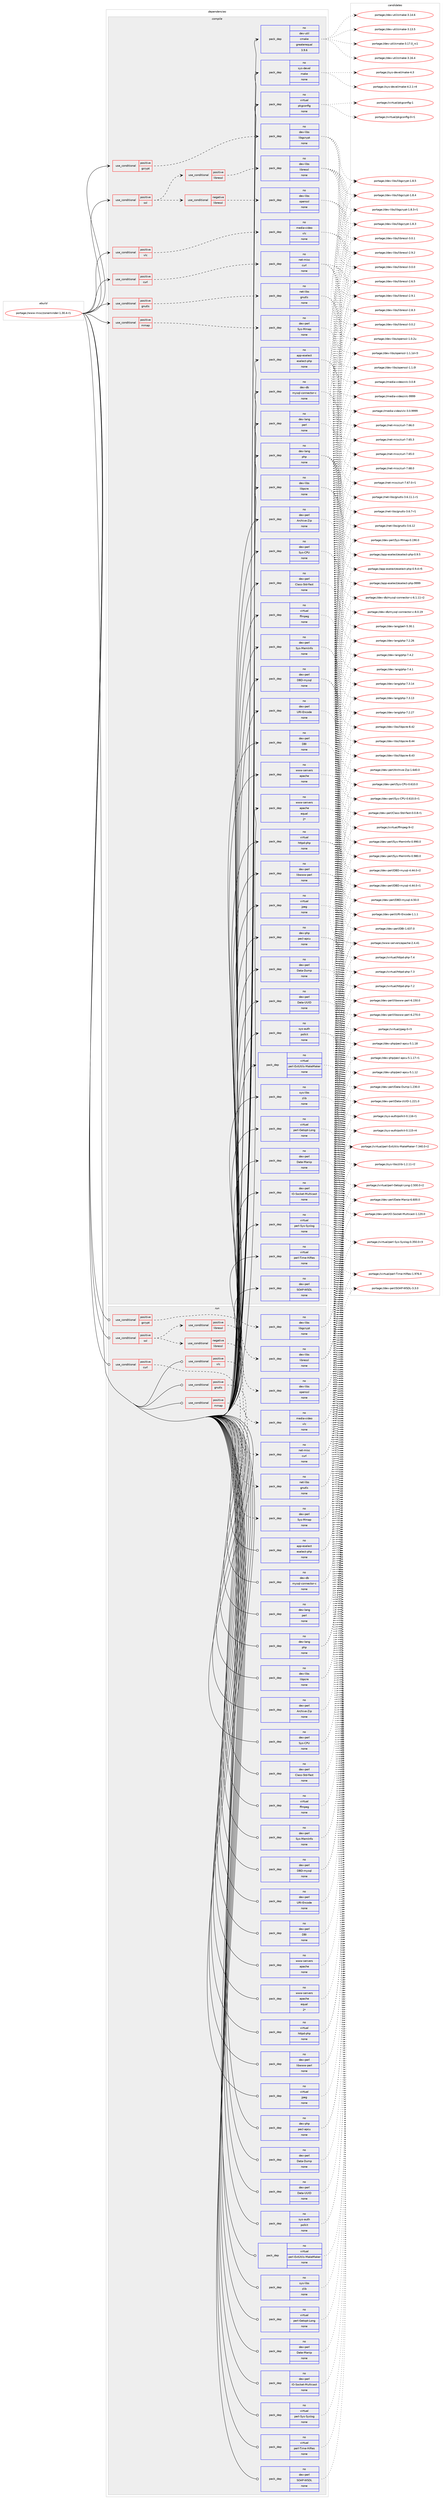 digraph prolog {

# *************
# Graph options
# *************

newrank=true;
concentrate=true;
compound=true;
graph [rankdir=LR,fontname=Helvetica,fontsize=10,ranksep=1.5];#, ranksep=2.5, nodesep=0.2];
edge  [arrowhead=vee];
node  [fontname=Helvetica,fontsize=10];

# **********
# The ebuild
# **********

subgraph cluster_leftcol {
color=gray;
rank=same;
label=<<i>ebuild</i>>;
id [label="portage://www-misc/zoneminder-1.30.4-r1", color=red, width=4, href="../www-misc/zoneminder-1.30.4-r1.svg"];
}

# ****************
# The dependencies
# ****************

subgraph cluster_midcol {
color=gray;
label=<<i>dependencies</i>>;
subgraph cluster_compile {
fillcolor="#eeeeee";
style=filled;
label=<<i>compile</i>>;
subgraph cond4163 {
dependency25447 [label=<<TABLE BORDER="0" CELLBORDER="1" CELLSPACING="0" CELLPADDING="4"><TR><TD ROWSPAN="3" CELLPADDING="10">use_conditional</TD></TR><TR><TD>positive</TD></TR><TR><TD>curl</TD></TR></TABLE>>, shape=none, color=red];
subgraph pack20807 {
dependency25448 [label=<<TABLE BORDER="0" CELLBORDER="1" CELLSPACING="0" CELLPADDING="4" WIDTH="220"><TR><TD ROWSPAN="6" CELLPADDING="30">pack_dep</TD></TR><TR><TD WIDTH="110">no</TD></TR><TR><TD>net-misc</TD></TR><TR><TD>curl</TD></TR><TR><TD>none</TD></TR><TR><TD></TD></TR></TABLE>>, shape=none, color=blue];
}
dependency25447:e -> dependency25448:w [weight=20,style="dashed",arrowhead="vee"];
}
id:e -> dependency25447:w [weight=20,style="solid",arrowhead="vee"];
subgraph cond4164 {
dependency25449 [label=<<TABLE BORDER="0" CELLBORDER="1" CELLSPACING="0" CELLPADDING="4"><TR><TD ROWSPAN="3" CELLPADDING="10">use_conditional</TD></TR><TR><TD>positive</TD></TR><TR><TD>gcrypt</TD></TR></TABLE>>, shape=none, color=red];
subgraph pack20808 {
dependency25450 [label=<<TABLE BORDER="0" CELLBORDER="1" CELLSPACING="0" CELLPADDING="4" WIDTH="220"><TR><TD ROWSPAN="6" CELLPADDING="30">pack_dep</TD></TR><TR><TD WIDTH="110">no</TD></TR><TR><TD>dev-libs</TD></TR><TR><TD>libgcrypt</TD></TR><TR><TD>none</TD></TR><TR><TD></TD></TR></TABLE>>, shape=none, color=blue];
}
dependency25449:e -> dependency25450:w [weight=20,style="dashed",arrowhead="vee"];
}
id:e -> dependency25449:w [weight=20,style="solid",arrowhead="vee"];
subgraph cond4165 {
dependency25451 [label=<<TABLE BORDER="0" CELLBORDER="1" CELLSPACING="0" CELLPADDING="4"><TR><TD ROWSPAN="3" CELLPADDING="10">use_conditional</TD></TR><TR><TD>positive</TD></TR><TR><TD>gnutls</TD></TR></TABLE>>, shape=none, color=red];
subgraph pack20809 {
dependency25452 [label=<<TABLE BORDER="0" CELLBORDER="1" CELLSPACING="0" CELLPADDING="4" WIDTH="220"><TR><TD ROWSPAN="6" CELLPADDING="30">pack_dep</TD></TR><TR><TD WIDTH="110">no</TD></TR><TR><TD>net-libs</TD></TR><TR><TD>gnutls</TD></TR><TR><TD>none</TD></TR><TR><TD></TD></TR></TABLE>>, shape=none, color=blue];
}
dependency25451:e -> dependency25452:w [weight=20,style="dashed",arrowhead="vee"];
}
id:e -> dependency25451:w [weight=20,style="solid",arrowhead="vee"];
subgraph cond4166 {
dependency25453 [label=<<TABLE BORDER="0" CELLBORDER="1" CELLSPACING="0" CELLPADDING="4"><TR><TD ROWSPAN="3" CELLPADDING="10">use_conditional</TD></TR><TR><TD>positive</TD></TR><TR><TD>mmap</TD></TR></TABLE>>, shape=none, color=red];
subgraph pack20810 {
dependency25454 [label=<<TABLE BORDER="0" CELLBORDER="1" CELLSPACING="0" CELLPADDING="4" WIDTH="220"><TR><TD ROWSPAN="6" CELLPADDING="30">pack_dep</TD></TR><TR><TD WIDTH="110">no</TD></TR><TR><TD>dev-perl</TD></TR><TR><TD>Sys-Mmap</TD></TR><TR><TD>none</TD></TR><TR><TD></TD></TR></TABLE>>, shape=none, color=blue];
}
dependency25453:e -> dependency25454:w [weight=20,style="dashed",arrowhead="vee"];
}
id:e -> dependency25453:w [weight=20,style="solid",arrowhead="vee"];
subgraph cond4167 {
dependency25455 [label=<<TABLE BORDER="0" CELLBORDER="1" CELLSPACING="0" CELLPADDING="4"><TR><TD ROWSPAN="3" CELLPADDING="10">use_conditional</TD></TR><TR><TD>positive</TD></TR><TR><TD>ssl</TD></TR></TABLE>>, shape=none, color=red];
subgraph cond4168 {
dependency25456 [label=<<TABLE BORDER="0" CELLBORDER="1" CELLSPACING="0" CELLPADDING="4"><TR><TD ROWSPAN="3" CELLPADDING="10">use_conditional</TD></TR><TR><TD>negative</TD></TR><TR><TD>libressl</TD></TR></TABLE>>, shape=none, color=red];
subgraph pack20811 {
dependency25457 [label=<<TABLE BORDER="0" CELLBORDER="1" CELLSPACING="0" CELLPADDING="4" WIDTH="220"><TR><TD ROWSPAN="6" CELLPADDING="30">pack_dep</TD></TR><TR><TD WIDTH="110">no</TD></TR><TR><TD>dev-libs</TD></TR><TR><TD>openssl</TD></TR><TR><TD>none</TD></TR><TR><TD></TD></TR></TABLE>>, shape=none, color=blue];
}
dependency25456:e -> dependency25457:w [weight=20,style="dashed",arrowhead="vee"];
}
dependency25455:e -> dependency25456:w [weight=20,style="dashed",arrowhead="vee"];
subgraph cond4169 {
dependency25458 [label=<<TABLE BORDER="0" CELLBORDER="1" CELLSPACING="0" CELLPADDING="4"><TR><TD ROWSPAN="3" CELLPADDING="10">use_conditional</TD></TR><TR><TD>positive</TD></TR><TR><TD>libressl</TD></TR></TABLE>>, shape=none, color=red];
subgraph pack20812 {
dependency25459 [label=<<TABLE BORDER="0" CELLBORDER="1" CELLSPACING="0" CELLPADDING="4" WIDTH="220"><TR><TD ROWSPAN="6" CELLPADDING="30">pack_dep</TD></TR><TR><TD WIDTH="110">no</TD></TR><TR><TD>dev-libs</TD></TR><TR><TD>libressl</TD></TR><TR><TD>none</TD></TR><TR><TD></TD></TR></TABLE>>, shape=none, color=blue];
}
dependency25458:e -> dependency25459:w [weight=20,style="dashed",arrowhead="vee"];
}
dependency25455:e -> dependency25458:w [weight=20,style="dashed",arrowhead="vee"];
}
id:e -> dependency25455:w [weight=20,style="solid",arrowhead="vee"];
subgraph cond4170 {
dependency25460 [label=<<TABLE BORDER="0" CELLBORDER="1" CELLSPACING="0" CELLPADDING="4"><TR><TD ROWSPAN="3" CELLPADDING="10">use_conditional</TD></TR><TR><TD>positive</TD></TR><TR><TD>vlc</TD></TR></TABLE>>, shape=none, color=red];
subgraph pack20813 {
dependency25461 [label=<<TABLE BORDER="0" CELLBORDER="1" CELLSPACING="0" CELLPADDING="4" WIDTH="220"><TR><TD ROWSPAN="6" CELLPADDING="30">pack_dep</TD></TR><TR><TD WIDTH="110">no</TD></TR><TR><TD>media-video</TD></TR><TR><TD>vlc</TD></TR><TR><TD>none</TD></TR><TR><TD></TD></TR></TABLE>>, shape=none, color=blue];
}
dependency25460:e -> dependency25461:w [weight=20,style="dashed",arrowhead="vee"];
}
id:e -> dependency25460:w [weight=20,style="solid",arrowhead="vee"];
subgraph pack20814 {
dependency25462 [label=<<TABLE BORDER="0" CELLBORDER="1" CELLSPACING="0" CELLPADDING="4" WIDTH="220"><TR><TD ROWSPAN="6" CELLPADDING="30">pack_dep</TD></TR><TR><TD WIDTH="110">no</TD></TR><TR><TD>app-eselect</TD></TR><TR><TD>eselect-php</TD></TR><TR><TD>none</TD></TR><TR><TD></TD></TR></TABLE>>, shape=none, color=blue];
}
id:e -> dependency25462:w [weight=20,style="solid",arrowhead="vee"];
subgraph pack20815 {
dependency25463 [label=<<TABLE BORDER="0" CELLBORDER="1" CELLSPACING="0" CELLPADDING="4" WIDTH="220"><TR><TD ROWSPAN="6" CELLPADDING="30">pack_dep</TD></TR><TR><TD WIDTH="110">no</TD></TR><TR><TD>dev-db</TD></TR><TR><TD>mysql-connector-c</TD></TR><TR><TD>none</TD></TR><TR><TD></TD></TR></TABLE>>, shape=none, color=blue];
}
id:e -> dependency25463:w [weight=20,style="solid",arrowhead="vee"];
subgraph pack20816 {
dependency25464 [label=<<TABLE BORDER="0" CELLBORDER="1" CELLSPACING="0" CELLPADDING="4" WIDTH="220"><TR><TD ROWSPAN="6" CELLPADDING="30">pack_dep</TD></TR><TR><TD WIDTH="110">no</TD></TR><TR><TD>dev-lang</TD></TR><TR><TD>perl</TD></TR><TR><TD>none</TD></TR><TR><TD></TD></TR></TABLE>>, shape=none, color=blue];
}
id:e -> dependency25464:w [weight=20,style="solid",arrowhead="vee"];
subgraph pack20817 {
dependency25465 [label=<<TABLE BORDER="0" CELLBORDER="1" CELLSPACING="0" CELLPADDING="4" WIDTH="220"><TR><TD ROWSPAN="6" CELLPADDING="30">pack_dep</TD></TR><TR><TD WIDTH="110">no</TD></TR><TR><TD>dev-lang</TD></TR><TR><TD>php</TD></TR><TR><TD>none</TD></TR><TR><TD></TD></TR></TABLE>>, shape=none, color=blue];
}
id:e -> dependency25465:w [weight=20,style="solid",arrowhead="vee"];
subgraph pack20818 {
dependency25466 [label=<<TABLE BORDER="0" CELLBORDER="1" CELLSPACING="0" CELLPADDING="4" WIDTH="220"><TR><TD ROWSPAN="6" CELLPADDING="30">pack_dep</TD></TR><TR><TD WIDTH="110">no</TD></TR><TR><TD>dev-libs</TD></TR><TR><TD>libpcre</TD></TR><TR><TD>none</TD></TR><TR><TD></TD></TR></TABLE>>, shape=none, color=blue];
}
id:e -> dependency25466:w [weight=20,style="solid",arrowhead="vee"];
subgraph pack20819 {
dependency25467 [label=<<TABLE BORDER="0" CELLBORDER="1" CELLSPACING="0" CELLPADDING="4" WIDTH="220"><TR><TD ROWSPAN="6" CELLPADDING="30">pack_dep</TD></TR><TR><TD WIDTH="110">no</TD></TR><TR><TD>dev-perl</TD></TR><TR><TD>Archive-Zip</TD></TR><TR><TD>none</TD></TR><TR><TD></TD></TR></TABLE>>, shape=none, color=blue];
}
id:e -> dependency25467:w [weight=20,style="solid",arrowhead="vee"];
subgraph pack20820 {
dependency25468 [label=<<TABLE BORDER="0" CELLBORDER="1" CELLSPACING="0" CELLPADDING="4" WIDTH="220"><TR><TD ROWSPAN="6" CELLPADDING="30">pack_dep</TD></TR><TR><TD WIDTH="110">no</TD></TR><TR><TD>dev-perl</TD></TR><TR><TD>Class-Std-Fast</TD></TR><TR><TD>none</TD></TR><TR><TD></TD></TR></TABLE>>, shape=none, color=blue];
}
id:e -> dependency25468:w [weight=20,style="solid",arrowhead="vee"];
subgraph pack20821 {
dependency25469 [label=<<TABLE BORDER="0" CELLBORDER="1" CELLSPACING="0" CELLPADDING="4" WIDTH="220"><TR><TD ROWSPAN="6" CELLPADDING="30">pack_dep</TD></TR><TR><TD WIDTH="110">no</TD></TR><TR><TD>dev-perl</TD></TR><TR><TD>DBD-mysql</TD></TR><TR><TD>none</TD></TR><TR><TD></TD></TR></TABLE>>, shape=none, color=blue];
}
id:e -> dependency25469:w [weight=20,style="solid",arrowhead="vee"];
subgraph pack20822 {
dependency25470 [label=<<TABLE BORDER="0" CELLBORDER="1" CELLSPACING="0" CELLPADDING="4" WIDTH="220"><TR><TD ROWSPAN="6" CELLPADDING="30">pack_dep</TD></TR><TR><TD WIDTH="110">no</TD></TR><TR><TD>dev-perl</TD></TR><TR><TD>DBI</TD></TR><TR><TD>none</TD></TR><TR><TD></TD></TR></TABLE>>, shape=none, color=blue];
}
id:e -> dependency25470:w [weight=20,style="solid",arrowhead="vee"];
subgraph pack20823 {
dependency25471 [label=<<TABLE BORDER="0" CELLBORDER="1" CELLSPACING="0" CELLPADDING="4" WIDTH="220"><TR><TD ROWSPAN="6" CELLPADDING="30">pack_dep</TD></TR><TR><TD WIDTH="110">no</TD></TR><TR><TD>dev-perl</TD></TR><TR><TD>Data-Dump</TD></TR><TR><TD>none</TD></TR><TR><TD></TD></TR></TABLE>>, shape=none, color=blue];
}
id:e -> dependency25471:w [weight=20,style="solid",arrowhead="vee"];
subgraph pack20824 {
dependency25472 [label=<<TABLE BORDER="0" CELLBORDER="1" CELLSPACING="0" CELLPADDING="4" WIDTH="220"><TR><TD ROWSPAN="6" CELLPADDING="30">pack_dep</TD></TR><TR><TD WIDTH="110">no</TD></TR><TR><TD>dev-perl</TD></TR><TR><TD>Data-UUID</TD></TR><TR><TD>none</TD></TR><TR><TD></TD></TR></TABLE>>, shape=none, color=blue];
}
id:e -> dependency25472:w [weight=20,style="solid",arrowhead="vee"];
subgraph pack20825 {
dependency25473 [label=<<TABLE BORDER="0" CELLBORDER="1" CELLSPACING="0" CELLPADDING="4" WIDTH="220"><TR><TD ROWSPAN="6" CELLPADDING="30">pack_dep</TD></TR><TR><TD WIDTH="110">no</TD></TR><TR><TD>dev-perl</TD></TR><TR><TD>Date-Manip</TD></TR><TR><TD>none</TD></TR><TR><TD></TD></TR></TABLE>>, shape=none, color=blue];
}
id:e -> dependency25473:w [weight=20,style="solid",arrowhead="vee"];
subgraph pack20826 {
dependency25474 [label=<<TABLE BORDER="0" CELLBORDER="1" CELLSPACING="0" CELLPADDING="4" WIDTH="220"><TR><TD ROWSPAN="6" CELLPADDING="30">pack_dep</TD></TR><TR><TD WIDTH="110">no</TD></TR><TR><TD>dev-perl</TD></TR><TR><TD>IO-Socket-Multicast</TD></TR><TR><TD>none</TD></TR><TR><TD></TD></TR></TABLE>>, shape=none, color=blue];
}
id:e -> dependency25474:w [weight=20,style="solid",arrowhead="vee"];
subgraph pack20827 {
dependency25475 [label=<<TABLE BORDER="0" CELLBORDER="1" CELLSPACING="0" CELLPADDING="4" WIDTH="220"><TR><TD ROWSPAN="6" CELLPADDING="30">pack_dep</TD></TR><TR><TD WIDTH="110">no</TD></TR><TR><TD>dev-perl</TD></TR><TR><TD>SOAP-WSDL</TD></TR><TR><TD>none</TD></TR><TR><TD></TD></TR></TABLE>>, shape=none, color=blue];
}
id:e -> dependency25475:w [weight=20,style="solid",arrowhead="vee"];
subgraph pack20828 {
dependency25476 [label=<<TABLE BORDER="0" CELLBORDER="1" CELLSPACING="0" CELLPADDING="4" WIDTH="220"><TR><TD ROWSPAN="6" CELLPADDING="30">pack_dep</TD></TR><TR><TD WIDTH="110">no</TD></TR><TR><TD>dev-perl</TD></TR><TR><TD>Sys-CPU</TD></TR><TR><TD>none</TD></TR><TR><TD></TD></TR></TABLE>>, shape=none, color=blue];
}
id:e -> dependency25476:w [weight=20,style="solid",arrowhead="vee"];
subgraph pack20829 {
dependency25477 [label=<<TABLE BORDER="0" CELLBORDER="1" CELLSPACING="0" CELLPADDING="4" WIDTH="220"><TR><TD ROWSPAN="6" CELLPADDING="30">pack_dep</TD></TR><TR><TD WIDTH="110">no</TD></TR><TR><TD>dev-perl</TD></TR><TR><TD>Sys-MemInfo</TD></TR><TR><TD>none</TD></TR><TR><TD></TD></TR></TABLE>>, shape=none, color=blue];
}
id:e -> dependency25477:w [weight=20,style="solid",arrowhead="vee"];
subgraph pack20830 {
dependency25478 [label=<<TABLE BORDER="0" CELLBORDER="1" CELLSPACING="0" CELLPADDING="4" WIDTH="220"><TR><TD ROWSPAN="6" CELLPADDING="30">pack_dep</TD></TR><TR><TD WIDTH="110">no</TD></TR><TR><TD>dev-perl</TD></TR><TR><TD>URI-Encode</TD></TR><TR><TD>none</TD></TR><TR><TD></TD></TR></TABLE>>, shape=none, color=blue];
}
id:e -> dependency25478:w [weight=20,style="solid",arrowhead="vee"];
subgraph pack20831 {
dependency25479 [label=<<TABLE BORDER="0" CELLBORDER="1" CELLSPACING="0" CELLPADDING="4" WIDTH="220"><TR><TD ROWSPAN="6" CELLPADDING="30">pack_dep</TD></TR><TR><TD WIDTH="110">no</TD></TR><TR><TD>dev-perl</TD></TR><TR><TD>libwww-perl</TD></TR><TR><TD>none</TD></TR><TR><TD></TD></TR></TABLE>>, shape=none, color=blue];
}
id:e -> dependency25479:w [weight=20,style="solid",arrowhead="vee"];
subgraph pack20832 {
dependency25480 [label=<<TABLE BORDER="0" CELLBORDER="1" CELLSPACING="0" CELLPADDING="4" WIDTH="220"><TR><TD ROWSPAN="6" CELLPADDING="30">pack_dep</TD></TR><TR><TD WIDTH="110">no</TD></TR><TR><TD>dev-php</TD></TR><TR><TD>pecl-apcu</TD></TR><TR><TD>none</TD></TR><TR><TD></TD></TR></TABLE>>, shape=none, color=blue];
}
id:e -> dependency25480:w [weight=20,style="solid",arrowhead="vee"];
subgraph pack20833 {
dependency25481 [label=<<TABLE BORDER="0" CELLBORDER="1" CELLSPACING="0" CELLPADDING="4" WIDTH="220"><TR><TD ROWSPAN="6" CELLPADDING="30">pack_dep</TD></TR><TR><TD WIDTH="110">no</TD></TR><TR><TD>dev-util</TD></TR><TR><TD>cmake</TD></TR><TR><TD>greaterequal</TD></TR><TR><TD>3.9.6</TD></TR></TABLE>>, shape=none, color=blue];
}
id:e -> dependency25481:w [weight=20,style="solid",arrowhead="vee"];
subgraph pack20834 {
dependency25482 [label=<<TABLE BORDER="0" CELLBORDER="1" CELLSPACING="0" CELLPADDING="4" WIDTH="220"><TR><TD ROWSPAN="6" CELLPADDING="30">pack_dep</TD></TR><TR><TD WIDTH="110">no</TD></TR><TR><TD>sys-auth</TD></TR><TR><TD>polkit</TD></TR><TR><TD>none</TD></TR><TR><TD></TD></TR></TABLE>>, shape=none, color=blue];
}
id:e -> dependency25482:w [weight=20,style="solid",arrowhead="vee"];
subgraph pack20835 {
dependency25483 [label=<<TABLE BORDER="0" CELLBORDER="1" CELLSPACING="0" CELLPADDING="4" WIDTH="220"><TR><TD ROWSPAN="6" CELLPADDING="30">pack_dep</TD></TR><TR><TD WIDTH="110">no</TD></TR><TR><TD>sys-devel</TD></TR><TR><TD>make</TD></TR><TR><TD>none</TD></TR><TR><TD></TD></TR></TABLE>>, shape=none, color=blue];
}
id:e -> dependency25483:w [weight=20,style="solid",arrowhead="vee"];
subgraph pack20836 {
dependency25484 [label=<<TABLE BORDER="0" CELLBORDER="1" CELLSPACING="0" CELLPADDING="4" WIDTH="220"><TR><TD ROWSPAN="6" CELLPADDING="30">pack_dep</TD></TR><TR><TD WIDTH="110">no</TD></TR><TR><TD>sys-libs</TD></TR><TR><TD>zlib</TD></TR><TR><TD>none</TD></TR><TR><TD></TD></TR></TABLE>>, shape=none, color=blue];
}
id:e -> dependency25484:w [weight=20,style="solid",arrowhead="vee"];
subgraph pack20837 {
dependency25485 [label=<<TABLE BORDER="0" CELLBORDER="1" CELLSPACING="0" CELLPADDING="4" WIDTH="220"><TR><TD ROWSPAN="6" CELLPADDING="30">pack_dep</TD></TR><TR><TD WIDTH="110">no</TD></TR><TR><TD>virtual</TD></TR><TR><TD>ffmpeg</TD></TR><TR><TD>none</TD></TR><TR><TD></TD></TR></TABLE>>, shape=none, color=blue];
}
id:e -> dependency25485:w [weight=20,style="solid",arrowhead="vee"];
subgraph pack20838 {
dependency25486 [label=<<TABLE BORDER="0" CELLBORDER="1" CELLSPACING="0" CELLPADDING="4" WIDTH="220"><TR><TD ROWSPAN="6" CELLPADDING="30">pack_dep</TD></TR><TR><TD WIDTH="110">no</TD></TR><TR><TD>virtual</TD></TR><TR><TD>httpd-php</TD></TR><TR><TD>none</TD></TR><TR><TD></TD></TR></TABLE>>, shape=none, color=blue];
}
id:e -> dependency25486:w [weight=20,style="solid",arrowhead="vee"];
subgraph pack20839 {
dependency25487 [label=<<TABLE BORDER="0" CELLBORDER="1" CELLSPACING="0" CELLPADDING="4" WIDTH="220"><TR><TD ROWSPAN="6" CELLPADDING="30">pack_dep</TD></TR><TR><TD WIDTH="110">no</TD></TR><TR><TD>virtual</TD></TR><TR><TD>jpeg</TD></TR><TR><TD>none</TD></TR><TR><TD></TD></TR></TABLE>>, shape=none, color=blue];
}
id:e -> dependency25487:w [weight=20,style="solid",arrowhead="vee"];
subgraph pack20840 {
dependency25488 [label=<<TABLE BORDER="0" CELLBORDER="1" CELLSPACING="0" CELLPADDING="4" WIDTH="220"><TR><TD ROWSPAN="6" CELLPADDING="30">pack_dep</TD></TR><TR><TD WIDTH="110">no</TD></TR><TR><TD>virtual</TD></TR><TR><TD>perl-ExtUtils-MakeMaker</TD></TR><TR><TD>none</TD></TR><TR><TD></TD></TR></TABLE>>, shape=none, color=blue];
}
id:e -> dependency25488:w [weight=20,style="solid",arrowhead="vee"];
subgraph pack20841 {
dependency25489 [label=<<TABLE BORDER="0" CELLBORDER="1" CELLSPACING="0" CELLPADDING="4" WIDTH="220"><TR><TD ROWSPAN="6" CELLPADDING="30">pack_dep</TD></TR><TR><TD WIDTH="110">no</TD></TR><TR><TD>virtual</TD></TR><TR><TD>perl-Getopt-Long</TD></TR><TR><TD>none</TD></TR><TR><TD></TD></TR></TABLE>>, shape=none, color=blue];
}
id:e -> dependency25489:w [weight=20,style="solid",arrowhead="vee"];
subgraph pack20842 {
dependency25490 [label=<<TABLE BORDER="0" CELLBORDER="1" CELLSPACING="0" CELLPADDING="4" WIDTH="220"><TR><TD ROWSPAN="6" CELLPADDING="30">pack_dep</TD></TR><TR><TD WIDTH="110">no</TD></TR><TR><TD>virtual</TD></TR><TR><TD>perl-Sys-Syslog</TD></TR><TR><TD>none</TD></TR><TR><TD></TD></TR></TABLE>>, shape=none, color=blue];
}
id:e -> dependency25490:w [weight=20,style="solid",arrowhead="vee"];
subgraph pack20843 {
dependency25491 [label=<<TABLE BORDER="0" CELLBORDER="1" CELLSPACING="0" CELLPADDING="4" WIDTH="220"><TR><TD ROWSPAN="6" CELLPADDING="30">pack_dep</TD></TR><TR><TD WIDTH="110">no</TD></TR><TR><TD>virtual</TD></TR><TR><TD>perl-Time-HiRes</TD></TR><TR><TD>none</TD></TR><TR><TD></TD></TR></TABLE>>, shape=none, color=blue];
}
id:e -> dependency25491:w [weight=20,style="solid",arrowhead="vee"];
subgraph pack20844 {
dependency25492 [label=<<TABLE BORDER="0" CELLBORDER="1" CELLSPACING="0" CELLPADDING="4" WIDTH="220"><TR><TD ROWSPAN="6" CELLPADDING="30">pack_dep</TD></TR><TR><TD WIDTH="110">no</TD></TR><TR><TD>virtual</TD></TR><TR><TD>pkgconfig</TD></TR><TR><TD>none</TD></TR><TR><TD></TD></TR></TABLE>>, shape=none, color=blue];
}
id:e -> dependency25492:w [weight=20,style="solid",arrowhead="vee"];
subgraph pack20845 {
dependency25493 [label=<<TABLE BORDER="0" CELLBORDER="1" CELLSPACING="0" CELLPADDING="4" WIDTH="220"><TR><TD ROWSPAN="6" CELLPADDING="30">pack_dep</TD></TR><TR><TD WIDTH="110">no</TD></TR><TR><TD>www-servers</TD></TR><TR><TD>apache</TD></TR><TR><TD>equal</TD></TR><TR><TD>2*</TD></TR></TABLE>>, shape=none, color=blue];
}
id:e -> dependency25493:w [weight=20,style="solid",arrowhead="vee"];
subgraph pack20846 {
dependency25494 [label=<<TABLE BORDER="0" CELLBORDER="1" CELLSPACING="0" CELLPADDING="4" WIDTH="220"><TR><TD ROWSPAN="6" CELLPADDING="30">pack_dep</TD></TR><TR><TD WIDTH="110">no</TD></TR><TR><TD>www-servers</TD></TR><TR><TD>apache</TD></TR><TR><TD>none</TD></TR><TR><TD></TD></TR></TABLE>>, shape=none, color=blue];
}
id:e -> dependency25494:w [weight=20,style="solid",arrowhead="vee"];
}
subgraph cluster_compileandrun {
fillcolor="#eeeeee";
style=filled;
label=<<i>compile and run</i>>;
}
subgraph cluster_run {
fillcolor="#eeeeee";
style=filled;
label=<<i>run</i>>;
subgraph cond4171 {
dependency25495 [label=<<TABLE BORDER="0" CELLBORDER="1" CELLSPACING="0" CELLPADDING="4"><TR><TD ROWSPAN="3" CELLPADDING="10">use_conditional</TD></TR><TR><TD>positive</TD></TR><TR><TD>curl</TD></TR></TABLE>>, shape=none, color=red];
subgraph pack20847 {
dependency25496 [label=<<TABLE BORDER="0" CELLBORDER="1" CELLSPACING="0" CELLPADDING="4" WIDTH="220"><TR><TD ROWSPAN="6" CELLPADDING="30">pack_dep</TD></TR><TR><TD WIDTH="110">no</TD></TR><TR><TD>net-misc</TD></TR><TR><TD>curl</TD></TR><TR><TD>none</TD></TR><TR><TD></TD></TR></TABLE>>, shape=none, color=blue];
}
dependency25495:e -> dependency25496:w [weight=20,style="dashed",arrowhead="vee"];
}
id:e -> dependency25495:w [weight=20,style="solid",arrowhead="odot"];
subgraph cond4172 {
dependency25497 [label=<<TABLE BORDER="0" CELLBORDER="1" CELLSPACING="0" CELLPADDING="4"><TR><TD ROWSPAN="3" CELLPADDING="10">use_conditional</TD></TR><TR><TD>positive</TD></TR><TR><TD>gcrypt</TD></TR></TABLE>>, shape=none, color=red];
subgraph pack20848 {
dependency25498 [label=<<TABLE BORDER="0" CELLBORDER="1" CELLSPACING="0" CELLPADDING="4" WIDTH="220"><TR><TD ROWSPAN="6" CELLPADDING="30">pack_dep</TD></TR><TR><TD WIDTH="110">no</TD></TR><TR><TD>dev-libs</TD></TR><TR><TD>libgcrypt</TD></TR><TR><TD>none</TD></TR><TR><TD></TD></TR></TABLE>>, shape=none, color=blue];
}
dependency25497:e -> dependency25498:w [weight=20,style="dashed",arrowhead="vee"];
}
id:e -> dependency25497:w [weight=20,style="solid",arrowhead="odot"];
subgraph cond4173 {
dependency25499 [label=<<TABLE BORDER="0" CELLBORDER="1" CELLSPACING="0" CELLPADDING="4"><TR><TD ROWSPAN="3" CELLPADDING="10">use_conditional</TD></TR><TR><TD>positive</TD></TR><TR><TD>gnutls</TD></TR></TABLE>>, shape=none, color=red];
subgraph pack20849 {
dependency25500 [label=<<TABLE BORDER="0" CELLBORDER="1" CELLSPACING="0" CELLPADDING="4" WIDTH="220"><TR><TD ROWSPAN="6" CELLPADDING="30">pack_dep</TD></TR><TR><TD WIDTH="110">no</TD></TR><TR><TD>net-libs</TD></TR><TR><TD>gnutls</TD></TR><TR><TD>none</TD></TR><TR><TD></TD></TR></TABLE>>, shape=none, color=blue];
}
dependency25499:e -> dependency25500:w [weight=20,style="dashed",arrowhead="vee"];
}
id:e -> dependency25499:w [weight=20,style="solid",arrowhead="odot"];
subgraph cond4174 {
dependency25501 [label=<<TABLE BORDER="0" CELLBORDER="1" CELLSPACING="0" CELLPADDING="4"><TR><TD ROWSPAN="3" CELLPADDING="10">use_conditional</TD></TR><TR><TD>positive</TD></TR><TR><TD>mmap</TD></TR></TABLE>>, shape=none, color=red];
subgraph pack20850 {
dependency25502 [label=<<TABLE BORDER="0" CELLBORDER="1" CELLSPACING="0" CELLPADDING="4" WIDTH="220"><TR><TD ROWSPAN="6" CELLPADDING="30">pack_dep</TD></TR><TR><TD WIDTH="110">no</TD></TR><TR><TD>dev-perl</TD></TR><TR><TD>Sys-Mmap</TD></TR><TR><TD>none</TD></TR><TR><TD></TD></TR></TABLE>>, shape=none, color=blue];
}
dependency25501:e -> dependency25502:w [weight=20,style="dashed",arrowhead="vee"];
}
id:e -> dependency25501:w [weight=20,style="solid",arrowhead="odot"];
subgraph cond4175 {
dependency25503 [label=<<TABLE BORDER="0" CELLBORDER="1" CELLSPACING="0" CELLPADDING="4"><TR><TD ROWSPAN="3" CELLPADDING="10">use_conditional</TD></TR><TR><TD>positive</TD></TR><TR><TD>ssl</TD></TR></TABLE>>, shape=none, color=red];
subgraph cond4176 {
dependency25504 [label=<<TABLE BORDER="0" CELLBORDER="1" CELLSPACING="0" CELLPADDING="4"><TR><TD ROWSPAN="3" CELLPADDING="10">use_conditional</TD></TR><TR><TD>negative</TD></TR><TR><TD>libressl</TD></TR></TABLE>>, shape=none, color=red];
subgraph pack20851 {
dependency25505 [label=<<TABLE BORDER="0" CELLBORDER="1" CELLSPACING="0" CELLPADDING="4" WIDTH="220"><TR><TD ROWSPAN="6" CELLPADDING="30">pack_dep</TD></TR><TR><TD WIDTH="110">no</TD></TR><TR><TD>dev-libs</TD></TR><TR><TD>openssl</TD></TR><TR><TD>none</TD></TR><TR><TD></TD></TR></TABLE>>, shape=none, color=blue];
}
dependency25504:e -> dependency25505:w [weight=20,style="dashed",arrowhead="vee"];
}
dependency25503:e -> dependency25504:w [weight=20,style="dashed",arrowhead="vee"];
subgraph cond4177 {
dependency25506 [label=<<TABLE BORDER="0" CELLBORDER="1" CELLSPACING="0" CELLPADDING="4"><TR><TD ROWSPAN="3" CELLPADDING="10">use_conditional</TD></TR><TR><TD>positive</TD></TR><TR><TD>libressl</TD></TR></TABLE>>, shape=none, color=red];
subgraph pack20852 {
dependency25507 [label=<<TABLE BORDER="0" CELLBORDER="1" CELLSPACING="0" CELLPADDING="4" WIDTH="220"><TR><TD ROWSPAN="6" CELLPADDING="30">pack_dep</TD></TR><TR><TD WIDTH="110">no</TD></TR><TR><TD>dev-libs</TD></TR><TR><TD>libressl</TD></TR><TR><TD>none</TD></TR><TR><TD></TD></TR></TABLE>>, shape=none, color=blue];
}
dependency25506:e -> dependency25507:w [weight=20,style="dashed",arrowhead="vee"];
}
dependency25503:e -> dependency25506:w [weight=20,style="dashed",arrowhead="vee"];
}
id:e -> dependency25503:w [weight=20,style="solid",arrowhead="odot"];
subgraph cond4178 {
dependency25508 [label=<<TABLE BORDER="0" CELLBORDER="1" CELLSPACING="0" CELLPADDING="4"><TR><TD ROWSPAN="3" CELLPADDING="10">use_conditional</TD></TR><TR><TD>positive</TD></TR><TR><TD>vlc</TD></TR></TABLE>>, shape=none, color=red];
subgraph pack20853 {
dependency25509 [label=<<TABLE BORDER="0" CELLBORDER="1" CELLSPACING="0" CELLPADDING="4" WIDTH="220"><TR><TD ROWSPAN="6" CELLPADDING="30">pack_dep</TD></TR><TR><TD WIDTH="110">no</TD></TR><TR><TD>media-video</TD></TR><TR><TD>vlc</TD></TR><TR><TD>none</TD></TR><TR><TD></TD></TR></TABLE>>, shape=none, color=blue];
}
dependency25508:e -> dependency25509:w [weight=20,style="dashed",arrowhead="vee"];
}
id:e -> dependency25508:w [weight=20,style="solid",arrowhead="odot"];
subgraph pack20854 {
dependency25510 [label=<<TABLE BORDER="0" CELLBORDER="1" CELLSPACING="0" CELLPADDING="4" WIDTH="220"><TR><TD ROWSPAN="6" CELLPADDING="30">pack_dep</TD></TR><TR><TD WIDTH="110">no</TD></TR><TR><TD>app-eselect</TD></TR><TR><TD>eselect-php</TD></TR><TR><TD>none</TD></TR><TR><TD></TD></TR></TABLE>>, shape=none, color=blue];
}
id:e -> dependency25510:w [weight=20,style="solid",arrowhead="odot"];
subgraph pack20855 {
dependency25511 [label=<<TABLE BORDER="0" CELLBORDER="1" CELLSPACING="0" CELLPADDING="4" WIDTH="220"><TR><TD ROWSPAN="6" CELLPADDING="30">pack_dep</TD></TR><TR><TD WIDTH="110">no</TD></TR><TR><TD>dev-db</TD></TR><TR><TD>mysql-connector-c</TD></TR><TR><TD>none</TD></TR><TR><TD></TD></TR></TABLE>>, shape=none, color=blue];
}
id:e -> dependency25511:w [weight=20,style="solid",arrowhead="odot"];
subgraph pack20856 {
dependency25512 [label=<<TABLE BORDER="0" CELLBORDER="1" CELLSPACING="0" CELLPADDING="4" WIDTH="220"><TR><TD ROWSPAN="6" CELLPADDING="30">pack_dep</TD></TR><TR><TD WIDTH="110">no</TD></TR><TR><TD>dev-lang</TD></TR><TR><TD>perl</TD></TR><TR><TD>none</TD></TR><TR><TD></TD></TR></TABLE>>, shape=none, color=blue];
}
id:e -> dependency25512:w [weight=20,style="solid",arrowhead="odot"];
subgraph pack20857 {
dependency25513 [label=<<TABLE BORDER="0" CELLBORDER="1" CELLSPACING="0" CELLPADDING="4" WIDTH="220"><TR><TD ROWSPAN="6" CELLPADDING="30">pack_dep</TD></TR><TR><TD WIDTH="110">no</TD></TR><TR><TD>dev-lang</TD></TR><TR><TD>php</TD></TR><TR><TD>none</TD></TR><TR><TD></TD></TR></TABLE>>, shape=none, color=blue];
}
id:e -> dependency25513:w [weight=20,style="solid",arrowhead="odot"];
subgraph pack20858 {
dependency25514 [label=<<TABLE BORDER="0" CELLBORDER="1" CELLSPACING="0" CELLPADDING="4" WIDTH="220"><TR><TD ROWSPAN="6" CELLPADDING="30">pack_dep</TD></TR><TR><TD WIDTH="110">no</TD></TR><TR><TD>dev-libs</TD></TR><TR><TD>libpcre</TD></TR><TR><TD>none</TD></TR><TR><TD></TD></TR></TABLE>>, shape=none, color=blue];
}
id:e -> dependency25514:w [weight=20,style="solid",arrowhead="odot"];
subgraph pack20859 {
dependency25515 [label=<<TABLE BORDER="0" CELLBORDER="1" CELLSPACING="0" CELLPADDING="4" WIDTH="220"><TR><TD ROWSPAN="6" CELLPADDING="30">pack_dep</TD></TR><TR><TD WIDTH="110">no</TD></TR><TR><TD>dev-perl</TD></TR><TR><TD>Archive-Zip</TD></TR><TR><TD>none</TD></TR><TR><TD></TD></TR></TABLE>>, shape=none, color=blue];
}
id:e -> dependency25515:w [weight=20,style="solid",arrowhead="odot"];
subgraph pack20860 {
dependency25516 [label=<<TABLE BORDER="0" CELLBORDER="1" CELLSPACING="0" CELLPADDING="4" WIDTH="220"><TR><TD ROWSPAN="6" CELLPADDING="30">pack_dep</TD></TR><TR><TD WIDTH="110">no</TD></TR><TR><TD>dev-perl</TD></TR><TR><TD>Class-Std-Fast</TD></TR><TR><TD>none</TD></TR><TR><TD></TD></TR></TABLE>>, shape=none, color=blue];
}
id:e -> dependency25516:w [weight=20,style="solid",arrowhead="odot"];
subgraph pack20861 {
dependency25517 [label=<<TABLE BORDER="0" CELLBORDER="1" CELLSPACING="0" CELLPADDING="4" WIDTH="220"><TR><TD ROWSPAN="6" CELLPADDING="30">pack_dep</TD></TR><TR><TD WIDTH="110">no</TD></TR><TR><TD>dev-perl</TD></TR><TR><TD>DBD-mysql</TD></TR><TR><TD>none</TD></TR><TR><TD></TD></TR></TABLE>>, shape=none, color=blue];
}
id:e -> dependency25517:w [weight=20,style="solid",arrowhead="odot"];
subgraph pack20862 {
dependency25518 [label=<<TABLE BORDER="0" CELLBORDER="1" CELLSPACING="0" CELLPADDING="4" WIDTH="220"><TR><TD ROWSPAN="6" CELLPADDING="30">pack_dep</TD></TR><TR><TD WIDTH="110">no</TD></TR><TR><TD>dev-perl</TD></TR><TR><TD>DBI</TD></TR><TR><TD>none</TD></TR><TR><TD></TD></TR></TABLE>>, shape=none, color=blue];
}
id:e -> dependency25518:w [weight=20,style="solid",arrowhead="odot"];
subgraph pack20863 {
dependency25519 [label=<<TABLE BORDER="0" CELLBORDER="1" CELLSPACING="0" CELLPADDING="4" WIDTH="220"><TR><TD ROWSPAN="6" CELLPADDING="30">pack_dep</TD></TR><TR><TD WIDTH="110">no</TD></TR><TR><TD>dev-perl</TD></TR><TR><TD>Data-Dump</TD></TR><TR><TD>none</TD></TR><TR><TD></TD></TR></TABLE>>, shape=none, color=blue];
}
id:e -> dependency25519:w [weight=20,style="solid",arrowhead="odot"];
subgraph pack20864 {
dependency25520 [label=<<TABLE BORDER="0" CELLBORDER="1" CELLSPACING="0" CELLPADDING="4" WIDTH="220"><TR><TD ROWSPAN="6" CELLPADDING="30">pack_dep</TD></TR><TR><TD WIDTH="110">no</TD></TR><TR><TD>dev-perl</TD></TR><TR><TD>Data-UUID</TD></TR><TR><TD>none</TD></TR><TR><TD></TD></TR></TABLE>>, shape=none, color=blue];
}
id:e -> dependency25520:w [weight=20,style="solid",arrowhead="odot"];
subgraph pack20865 {
dependency25521 [label=<<TABLE BORDER="0" CELLBORDER="1" CELLSPACING="0" CELLPADDING="4" WIDTH="220"><TR><TD ROWSPAN="6" CELLPADDING="30">pack_dep</TD></TR><TR><TD WIDTH="110">no</TD></TR><TR><TD>dev-perl</TD></TR><TR><TD>Date-Manip</TD></TR><TR><TD>none</TD></TR><TR><TD></TD></TR></TABLE>>, shape=none, color=blue];
}
id:e -> dependency25521:w [weight=20,style="solid",arrowhead="odot"];
subgraph pack20866 {
dependency25522 [label=<<TABLE BORDER="0" CELLBORDER="1" CELLSPACING="0" CELLPADDING="4" WIDTH="220"><TR><TD ROWSPAN="6" CELLPADDING="30">pack_dep</TD></TR><TR><TD WIDTH="110">no</TD></TR><TR><TD>dev-perl</TD></TR><TR><TD>IO-Socket-Multicast</TD></TR><TR><TD>none</TD></TR><TR><TD></TD></TR></TABLE>>, shape=none, color=blue];
}
id:e -> dependency25522:w [weight=20,style="solid",arrowhead="odot"];
subgraph pack20867 {
dependency25523 [label=<<TABLE BORDER="0" CELLBORDER="1" CELLSPACING="0" CELLPADDING="4" WIDTH="220"><TR><TD ROWSPAN="6" CELLPADDING="30">pack_dep</TD></TR><TR><TD WIDTH="110">no</TD></TR><TR><TD>dev-perl</TD></TR><TR><TD>SOAP-WSDL</TD></TR><TR><TD>none</TD></TR><TR><TD></TD></TR></TABLE>>, shape=none, color=blue];
}
id:e -> dependency25523:w [weight=20,style="solid",arrowhead="odot"];
subgraph pack20868 {
dependency25524 [label=<<TABLE BORDER="0" CELLBORDER="1" CELLSPACING="0" CELLPADDING="4" WIDTH="220"><TR><TD ROWSPAN="6" CELLPADDING="30">pack_dep</TD></TR><TR><TD WIDTH="110">no</TD></TR><TR><TD>dev-perl</TD></TR><TR><TD>Sys-CPU</TD></TR><TR><TD>none</TD></TR><TR><TD></TD></TR></TABLE>>, shape=none, color=blue];
}
id:e -> dependency25524:w [weight=20,style="solid",arrowhead="odot"];
subgraph pack20869 {
dependency25525 [label=<<TABLE BORDER="0" CELLBORDER="1" CELLSPACING="0" CELLPADDING="4" WIDTH="220"><TR><TD ROWSPAN="6" CELLPADDING="30">pack_dep</TD></TR><TR><TD WIDTH="110">no</TD></TR><TR><TD>dev-perl</TD></TR><TR><TD>Sys-MemInfo</TD></TR><TR><TD>none</TD></TR><TR><TD></TD></TR></TABLE>>, shape=none, color=blue];
}
id:e -> dependency25525:w [weight=20,style="solid",arrowhead="odot"];
subgraph pack20870 {
dependency25526 [label=<<TABLE BORDER="0" CELLBORDER="1" CELLSPACING="0" CELLPADDING="4" WIDTH="220"><TR><TD ROWSPAN="6" CELLPADDING="30">pack_dep</TD></TR><TR><TD WIDTH="110">no</TD></TR><TR><TD>dev-perl</TD></TR><TR><TD>URI-Encode</TD></TR><TR><TD>none</TD></TR><TR><TD></TD></TR></TABLE>>, shape=none, color=blue];
}
id:e -> dependency25526:w [weight=20,style="solid",arrowhead="odot"];
subgraph pack20871 {
dependency25527 [label=<<TABLE BORDER="0" CELLBORDER="1" CELLSPACING="0" CELLPADDING="4" WIDTH="220"><TR><TD ROWSPAN="6" CELLPADDING="30">pack_dep</TD></TR><TR><TD WIDTH="110">no</TD></TR><TR><TD>dev-perl</TD></TR><TR><TD>libwww-perl</TD></TR><TR><TD>none</TD></TR><TR><TD></TD></TR></TABLE>>, shape=none, color=blue];
}
id:e -> dependency25527:w [weight=20,style="solid",arrowhead="odot"];
subgraph pack20872 {
dependency25528 [label=<<TABLE BORDER="0" CELLBORDER="1" CELLSPACING="0" CELLPADDING="4" WIDTH="220"><TR><TD ROWSPAN="6" CELLPADDING="30">pack_dep</TD></TR><TR><TD WIDTH="110">no</TD></TR><TR><TD>dev-php</TD></TR><TR><TD>pecl-apcu</TD></TR><TR><TD>none</TD></TR><TR><TD></TD></TR></TABLE>>, shape=none, color=blue];
}
id:e -> dependency25528:w [weight=20,style="solid",arrowhead="odot"];
subgraph pack20873 {
dependency25529 [label=<<TABLE BORDER="0" CELLBORDER="1" CELLSPACING="0" CELLPADDING="4" WIDTH="220"><TR><TD ROWSPAN="6" CELLPADDING="30">pack_dep</TD></TR><TR><TD WIDTH="110">no</TD></TR><TR><TD>sys-auth</TD></TR><TR><TD>polkit</TD></TR><TR><TD>none</TD></TR><TR><TD></TD></TR></TABLE>>, shape=none, color=blue];
}
id:e -> dependency25529:w [weight=20,style="solid",arrowhead="odot"];
subgraph pack20874 {
dependency25530 [label=<<TABLE BORDER="0" CELLBORDER="1" CELLSPACING="0" CELLPADDING="4" WIDTH="220"><TR><TD ROWSPAN="6" CELLPADDING="30">pack_dep</TD></TR><TR><TD WIDTH="110">no</TD></TR><TR><TD>sys-libs</TD></TR><TR><TD>zlib</TD></TR><TR><TD>none</TD></TR><TR><TD></TD></TR></TABLE>>, shape=none, color=blue];
}
id:e -> dependency25530:w [weight=20,style="solid",arrowhead="odot"];
subgraph pack20875 {
dependency25531 [label=<<TABLE BORDER="0" CELLBORDER="1" CELLSPACING="0" CELLPADDING="4" WIDTH="220"><TR><TD ROWSPAN="6" CELLPADDING="30">pack_dep</TD></TR><TR><TD WIDTH="110">no</TD></TR><TR><TD>virtual</TD></TR><TR><TD>ffmpeg</TD></TR><TR><TD>none</TD></TR><TR><TD></TD></TR></TABLE>>, shape=none, color=blue];
}
id:e -> dependency25531:w [weight=20,style="solid",arrowhead="odot"];
subgraph pack20876 {
dependency25532 [label=<<TABLE BORDER="0" CELLBORDER="1" CELLSPACING="0" CELLPADDING="4" WIDTH="220"><TR><TD ROWSPAN="6" CELLPADDING="30">pack_dep</TD></TR><TR><TD WIDTH="110">no</TD></TR><TR><TD>virtual</TD></TR><TR><TD>httpd-php</TD></TR><TR><TD>none</TD></TR><TR><TD></TD></TR></TABLE>>, shape=none, color=blue];
}
id:e -> dependency25532:w [weight=20,style="solid",arrowhead="odot"];
subgraph pack20877 {
dependency25533 [label=<<TABLE BORDER="0" CELLBORDER="1" CELLSPACING="0" CELLPADDING="4" WIDTH="220"><TR><TD ROWSPAN="6" CELLPADDING="30">pack_dep</TD></TR><TR><TD WIDTH="110">no</TD></TR><TR><TD>virtual</TD></TR><TR><TD>jpeg</TD></TR><TR><TD>none</TD></TR><TR><TD></TD></TR></TABLE>>, shape=none, color=blue];
}
id:e -> dependency25533:w [weight=20,style="solid",arrowhead="odot"];
subgraph pack20878 {
dependency25534 [label=<<TABLE BORDER="0" CELLBORDER="1" CELLSPACING="0" CELLPADDING="4" WIDTH="220"><TR><TD ROWSPAN="6" CELLPADDING="30">pack_dep</TD></TR><TR><TD WIDTH="110">no</TD></TR><TR><TD>virtual</TD></TR><TR><TD>perl-ExtUtils-MakeMaker</TD></TR><TR><TD>none</TD></TR><TR><TD></TD></TR></TABLE>>, shape=none, color=blue];
}
id:e -> dependency25534:w [weight=20,style="solid",arrowhead="odot"];
subgraph pack20879 {
dependency25535 [label=<<TABLE BORDER="0" CELLBORDER="1" CELLSPACING="0" CELLPADDING="4" WIDTH="220"><TR><TD ROWSPAN="6" CELLPADDING="30">pack_dep</TD></TR><TR><TD WIDTH="110">no</TD></TR><TR><TD>virtual</TD></TR><TR><TD>perl-Getopt-Long</TD></TR><TR><TD>none</TD></TR><TR><TD></TD></TR></TABLE>>, shape=none, color=blue];
}
id:e -> dependency25535:w [weight=20,style="solid",arrowhead="odot"];
subgraph pack20880 {
dependency25536 [label=<<TABLE BORDER="0" CELLBORDER="1" CELLSPACING="0" CELLPADDING="4" WIDTH="220"><TR><TD ROWSPAN="6" CELLPADDING="30">pack_dep</TD></TR><TR><TD WIDTH="110">no</TD></TR><TR><TD>virtual</TD></TR><TR><TD>perl-Sys-Syslog</TD></TR><TR><TD>none</TD></TR><TR><TD></TD></TR></TABLE>>, shape=none, color=blue];
}
id:e -> dependency25536:w [weight=20,style="solid",arrowhead="odot"];
subgraph pack20881 {
dependency25537 [label=<<TABLE BORDER="0" CELLBORDER="1" CELLSPACING="0" CELLPADDING="4" WIDTH="220"><TR><TD ROWSPAN="6" CELLPADDING="30">pack_dep</TD></TR><TR><TD WIDTH="110">no</TD></TR><TR><TD>virtual</TD></TR><TR><TD>perl-Time-HiRes</TD></TR><TR><TD>none</TD></TR><TR><TD></TD></TR></TABLE>>, shape=none, color=blue];
}
id:e -> dependency25537:w [weight=20,style="solid",arrowhead="odot"];
subgraph pack20882 {
dependency25538 [label=<<TABLE BORDER="0" CELLBORDER="1" CELLSPACING="0" CELLPADDING="4" WIDTH="220"><TR><TD ROWSPAN="6" CELLPADDING="30">pack_dep</TD></TR><TR><TD WIDTH="110">no</TD></TR><TR><TD>www-servers</TD></TR><TR><TD>apache</TD></TR><TR><TD>equal</TD></TR><TR><TD>2*</TD></TR></TABLE>>, shape=none, color=blue];
}
id:e -> dependency25538:w [weight=20,style="solid",arrowhead="odot"];
subgraph pack20883 {
dependency25539 [label=<<TABLE BORDER="0" CELLBORDER="1" CELLSPACING="0" CELLPADDING="4" WIDTH="220"><TR><TD ROWSPAN="6" CELLPADDING="30">pack_dep</TD></TR><TR><TD WIDTH="110">no</TD></TR><TR><TD>www-servers</TD></TR><TR><TD>apache</TD></TR><TR><TD>none</TD></TR><TR><TD></TD></TR></TABLE>>, shape=none, color=blue];
}
id:e -> dependency25539:w [weight=20,style="solid",arrowhead="odot"];
}
}

# **************
# The candidates
# **************

subgraph cluster_choices {
rank=same;
color=gray;
label=<<i>candidates</i>>;

subgraph choice20807 {
color=black;
nodesep=1;
choice1101011164510910511599479911711410845554654564648 [label="portage://net-misc/curl-7.68.0", color=red, width=4,href="../net-misc/curl-7.68.0.svg"];
choice11010111645109105115994799117114108455546545546484511449 [label="portage://net-misc/curl-7.67.0-r1", color=red, width=4,href="../net-misc/curl-7.67.0-r1.svg"];
choice1101011164510910511599479911711410845554654544648 [label="portage://net-misc/curl-7.66.0", color=red, width=4,href="../net-misc/curl-7.66.0.svg"];
choice1101011164510910511599479911711410845554654534651 [label="portage://net-misc/curl-7.65.3", color=red, width=4,href="../net-misc/curl-7.65.3.svg"];
choice1101011164510910511599479911711410845554654534648 [label="portage://net-misc/curl-7.65.0", color=red, width=4,href="../net-misc/curl-7.65.0.svg"];
dependency25448:e -> choice1101011164510910511599479911711410845554654564648:w [style=dotted,weight="100"];
dependency25448:e -> choice11010111645109105115994799117114108455546545546484511449:w [style=dotted,weight="100"];
dependency25448:e -> choice1101011164510910511599479911711410845554654544648:w [style=dotted,weight="100"];
dependency25448:e -> choice1101011164510910511599479911711410845554654534651:w [style=dotted,weight="100"];
dependency25448:e -> choice1101011164510910511599479911711410845554654534648:w [style=dotted,weight="100"];
}
subgraph choice20808 {
color=black;
nodesep=1;
choice1001011184510810598115471081059810399114121112116454946564653 [label="portage://dev-libs/libgcrypt-1.8.5", color=red, width=4,href="../dev-libs/libgcrypt-1.8.5.svg"];
choice1001011184510810598115471081059810399114121112116454946564652 [label="portage://dev-libs/libgcrypt-1.8.4", color=red, width=4,href="../dev-libs/libgcrypt-1.8.4.svg"];
choice10010111845108105981154710810598103991141211121164549465646514511449 [label="portage://dev-libs/libgcrypt-1.8.3-r1", color=red, width=4,href="../dev-libs/libgcrypt-1.8.3-r1.svg"];
choice1001011184510810598115471081059810399114121112116454946564651 [label="portage://dev-libs/libgcrypt-1.8.3", color=red, width=4,href="../dev-libs/libgcrypt-1.8.3.svg"];
dependency25450:e -> choice1001011184510810598115471081059810399114121112116454946564653:w [style=dotted,weight="100"];
dependency25450:e -> choice1001011184510810598115471081059810399114121112116454946564652:w [style=dotted,weight="100"];
dependency25450:e -> choice10010111845108105981154710810598103991141211121164549465646514511449:w [style=dotted,weight="100"];
dependency25450:e -> choice1001011184510810598115471081059810399114121112116454946564651:w [style=dotted,weight="100"];
}
subgraph choice20809 {
color=black;
nodesep=1;
choice1101011164510810598115471031101171161081154551465446554511449 [label="portage://net-libs/gnutls-3.6.7-r1", color=red, width=4,href="../net-libs/gnutls-3.6.7-r1.svg"];
choice11010111645108105981154710311011711610811545514654464950 [label="portage://net-libs/gnutls-3.6.12", color=red, width=4,href="../net-libs/gnutls-3.6.12.svg"];
choice1101011164510810598115471031101171161081154551465446494946494511449 [label="portage://net-libs/gnutls-3.6.11.1-r1", color=red, width=4,href="../net-libs/gnutls-3.6.11.1-r1.svg"];
dependency25452:e -> choice1101011164510810598115471031101171161081154551465446554511449:w [style=dotted,weight="100"];
dependency25452:e -> choice11010111645108105981154710311011711610811545514654464950:w [style=dotted,weight="100"];
dependency25452:e -> choice1101011164510810598115471031101171161081154551465446494946494511449:w [style=dotted,weight="100"];
}
subgraph choice20810 {
color=black;
nodesep=1;
choice1001011184511210111410847831211154577109971124548464957484648 [label="portage://dev-perl/Sys-Mmap-0.190.0", color=red, width=4,href="../dev-perl/Sys-Mmap-0.190.0.svg"];
dependency25454:e -> choice1001011184511210111410847831211154577109971124548464957484648:w [style=dotted,weight="100"];
}
subgraph choice20811 {
color=black;
nodesep=1;
choice1001011184510810598115471111121011101151151084549464946491004511451 [label="portage://dev-libs/openssl-1.1.1d-r3", color=red, width=4,href="../dev-libs/openssl-1.1.1d-r3.svg"];
choice100101118451081059811547111112101110115115108454946494648108 [label="portage://dev-libs/openssl-1.1.0l", color=red, width=4,href="../dev-libs/openssl-1.1.0l.svg"];
choice100101118451081059811547111112101110115115108454946484650117 [label="portage://dev-libs/openssl-1.0.2u", color=red, width=4,href="../dev-libs/openssl-1.0.2u.svg"];
dependency25457:e -> choice1001011184510810598115471111121011101151151084549464946491004511451:w [style=dotted,weight="100"];
dependency25457:e -> choice100101118451081059811547111112101110115115108454946494648108:w [style=dotted,weight="100"];
dependency25457:e -> choice100101118451081059811547111112101110115115108454946484650117:w [style=dotted,weight="100"];
}
subgraph choice20812 {
color=black;
nodesep=1;
choice10010111845108105981154710810598114101115115108455146484650 [label="portage://dev-libs/libressl-3.0.2", color=red, width=4,href="../dev-libs/libressl-3.0.2.svg"];
choice10010111845108105981154710810598114101115115108455146484649 [label="portage://dev-libs/libressl-3.0.1", color=red, width=4,href="../dev-libs/libressl-3.0.1.svg"];
choice10010111845108105981154710810598114101115115108455146484648 [label="portage://dev-libs/libressl-3.0.0", color=red, width=4,href="../dev-libs/libressl-3.0.0.svg"];
choice10010111845108105981154710810598114101115115108455046574650 [label="portage://dev-libs/libressl-2.9.2", color=red, width=4,href="../dev-libs/libressl-2.9.2.svg"];
choice10010111845108105981154710810598114101115115108455046574649 [label="portage://dev-libs/libressl-2.9.1", color=red, width=4,href="../dev-libs/libressl-2.9.1.svg"];
choice10010111845108105981154710810598114101115115108455046564651 [label="portage://dev-libs/libressl-2.8.3", color=red, width=4,href="../dev-libs/libressl-2.8.3.svg"];
choice10010111845108105981154710810598114101115115108455046544653 [label="portage://dev-libs/libressl-2.6.5", color=red, width=4,href="../dev-libs/libressl-2.6.5.svg"];
dependency25459:e -> choice10010111845108105981154710810598114101115115108455146484650:w [style=dotted,weight="100"];
dependency25459:e -> choice10010111845108105981154710810598114101115115108455146484649:w [style=dotted,weight="100"];
dependency25459:e -> choice10010111845108105981154710810598114101115115108455146484648:w [style=dotted,weight="100"];
dependency25459:e -> choice10010111845108105981154710810598114101115115108455046574650:w [style=dotted,weight="100"];
dependency25459:e -> choice10010111845108105981154710810598114101115115108455046574649:w [style=dotted,weight="100"];
dependency25459:e -> choice10010111845108105981154710810598114101115115108455046564651:w [style=dotted,weight="100"];
dependency25459:e -> choice10010111845108105981154710810598114101115115108455046544653:w [style=dotted,weight="100"];
}
subgraph choice20813 {
color=black;
nodesep=1;
choice109101100105974511810510010111147118108994557575757 [label="portage://media-video/vlc-9999", color=red, width=4,href="../media-video/vlc-9999.svg"];
choice10910110010597451181051001011114711810899455146484657575757 [label="portage://media-video/vlc-3.0.9999", color=red, width=4,href="../media-video/vlc-3.0.9999.svg"];
choice10910110010597451181051001011114711810899455146484656 [label="portage://media-video/vlc-3.0.8", color=red, width=4,href="../media-video/vlc-3.0.8.svg"];
dependency25461:e -> choice109101100105974511810510010111147118108994557575757:w [style=dotted,weight="100"];
dependency25461:e -> choice10910110010597451181051001011114711810899455146484657575757:w [style=dotted,weight="100"];
dependency25461:e -> choice10910110010597451181051001011114711810899455146484656:w [style=dotted,weight="100"];
}
subgraph choice20814 {
color=black;
nodesep=1;
choice9711211245101115101108101991164710111510110810199116451121041124557575757 [label="portage://app-eselect/eselect-php-9999", color=red, width=4,href="../app-eselect/eselect-php-9999.svg"];
choice971121124510111510110810199116471011151011081019911645112104112454846574653 [label="portage://app-eselect/eselect-php-0.9.5", color=red, width=4,href="../app-eselect/eselect-php-0.9.5.svg"];
choice9711211245101115101108101991164710111510110810199116451121041124548465746524511453 [label="portage://app-eselect/eselect-php-0.9.4-r5", color=red, width=4,href="../app-eselect/eselect-php-0.9.4-r5.svg"];
dependency25462:e -> choice9711211245101115101108101991164710111510110810199116451121041124557575757:w [style=dotted,weight="100"];
dependency25462:e -> choice971121124510111510110810199116471011151011081019911645112104112454846574653:w [style=dotted,weight="100"];
dependency25462:e -> choice9711211245101115101108101991164710111510110810199116451121041124548465746524511453:w [style=dotted,weight="100"];
}
subgraph choice20815 {
color=black;
nodesep=1;
choice100101118451009847109121115113108459911111011010199116111114459945564648464957 [label="portage://dev-db/mysql-connector-c-8.0.19", color=red, width=4,href="../dev-db/mysql-connector-c-8.0.19.svg"];
choice1001011184510098471091211151131084599111110110101991161111144599455446494649494511450 [label="portage://dev-db/mysql-connector-c-6.1.11-r2", color=red, width=4,href="../dev-db/mysql-connector-c-6.1.11-r2.svg"];
dependency25463:e -> choice100101118451009847109121115113108459911111011010199116111114459945564648464957:w [style=dotted,weight="100"];
dependency25463:e -> choice1001011184510098471091211151131084599111110110101991161111144599455446494649494511450:w [style=dotted,weight="100"];
}
subgraph choice20816 {
color=black;
nodesep=1;
choice10010111845108971101034711210111410845534651484649 [label="portage://dev-lang/perl-5.30.1", color=red, width=4,href="../dev-lang/perl-5.30.1.svg"];
dependency25464:e -> choice10010111845108971101034711210111410845534651484649:w [style=dotted,weight="100"];
}
subgraph choice20817 {
color=black;
nodesep=1;
choice100101118451089711010347112104112455546524650 [label="portage://dev-lang/php-7.4.2", color=red, width=4,href="../dev-lang/php-7.4.2.svg"];
choice100101118451089711010347112104112455546524649 [label="portage://dev-lang/php-7.4.1", color=red, width=4,href="../dev-lang/php-7.4.1.svg"];
choice10010111845108971101034711210411245554651464952 [label="portage://dev-lang/php-7.3.14", color=red, width=4,href="../dev-lang/php-7.3.14.svg"];
choice10010111845108971101034711210411245554651464951 [label="portage://dev-lang/php-7.3.13", color=red, width=4,href="../dev-lang/php-7.3.13.svg"];
choice10010111845108971101034711210411245554650465055 [label="portage://dev-lang/php-7.2.27", color=red, width=4,href="../dev-lang/php-7.2.27.svg"];
choice10010111845108971101034711210411245554650465054 [label="portage://dev-lang/php-7.2.26", color=red, width=4,href="../dev-lang/php-7.2.26.svg"];
dependency25465:e -> choice100101118451089711010347112104112455546524650:w [style=dotted,weight="100"];
dependency25465:e -> choice100101118451089711010347112104112455546524649:w [style=dotted,weight="100"];
dependency25465:e -> choice10010111845108971101034711210411245554651464952:w [style=dotted,weight="100"];
dependency25465:e -> choice10010111845108971101034711210411245554651464951:w [style=dotted,weight="100"];
dependency25465:e -> choice10010111845108971101034711210411245554650465055:w [style=dotted,weight="100"];
dependency25465:e -> choice10010111845108971101034711210411245554650465054:w [style=dotted,weight="100"];
}
subgraph choice20818 {
color=black;
nodesep=1;
choice10010111845108105981154710810598112991141014556465252 [label="portage://dev-libs/libpcre-8.44", color=red, width=4,href="../dev-libs/libpcre-8.44.svg"];
choice10010111845108105981154710810598112991141014556465251 [label="portage://dev-libs/libpcre-8.43", color=red, width=4,href="../dev-libs/libpcre-8.43.svg"];
choice10010111845108105981154710810598112991141014556465250 [label="portage://dev-libs/libpcre-8.42", color=red, width=4,href="../dev-libs/libpcre-8.42.svg"];
dependency25466:e -> choice10010111845108105981154710810598112991141014556465252:w [style=dotted,weight="100"];
dependency25466:e -> choice10010111845108105981154710810598112991141014556465251:w [style=dotted,weight="100"];
dependency25466:e -> choice10010111845108105981154710810598112991141014556465250:w [style=dotted,weight="100"];
}
subgraph choice20819 {
color=black;
nodesep=1;
choice1001011184511210111410847651149910410511810145901051124549465452484648 [label="portage://dev-perl/Archive-Zip-1.640.0", color=red, width=4,href="../dev-perl/Archive-Zip-1.640.0.svg"];
dependency25467:e -> choice1001011184511210111410847651149910410511810145901051124549465452484648:w [style=dotted,weight="100"];
}
subgraph choice20820 {
color=black;
nodesep=1;
choice1001011184511210111410847671089711511545831161004570971151164548464846564511449 [label="portage://dev-perl/Class-Std-Fast-0.0.8-r1", color=red, width=4,href="../dev-perl/Class-Std-Fast-0.0.8-r1.svg"];
dependency25468:e -> choice1001011184511210111410847671089711511545831161004570971151164548464846564511449:w [style=dotted,weight="100"];
}
subgraph choice20821 {
color=black;
nodesep=1;
choice10010111845112101114108476866684510912111511310845524653484648 [label="portage://dev-perl/DBD-mysql-4.50.0", color=red, width=4,href="../dev-perl/DBD-mysql-4.50.0.svg"];
choice100101118451121011141084768666845109121115113108455246525246484511450 [label="portage://dev-perl/DBD-mysql-4.44.0-r2", color=red, width=4,href="../dev-perl/DBD-mysql-4.44.0-r2.svg"];
choice100101118451121011141084768666845109121115113108455246525246484511449 [label="portage://dev-perl/DBD-mysql-4.44.0-r1", color=red, width=4,href="../dev-perl/DBD-mysql-4.44.0-r1.svg"];
dependency25469:e -> choice10010111845112101114108476866684510912111511310845524653484648:w [style=dotted,weight="100"];
dependency25469:e -> choice100101118451121011141084768666845109121115113108455246525246484511450:w [style=dotted,weight="100"];
dependency25469:e -> choice100101118451121011141084768666845109121115113108455246525246484511449:w [style=dotted,weight="100"];
}
subgraph choice20822 {
color=black;
nodesep=1;
choice10010111845112101114108476866734549465451554648 [label="portage://dev-perl/DBI-1.637.0", color=red, width=4,href="../dev-perl/DBI-1.637.0.svg"];
dependency25470:e -> choice10010111845112101114108476866734549465451554648:w [style=dotted,weight="100"];
}
subgraph choice20823 {
color=black;
nodesep=1;
choice100101118451121011141084768971169745681171091124549465051484648 [label="portage://dev-perl/Data-Dump-1.230.0", color=red, width=4,href="../dev-perl/Data-Dump-1.230.0.svg"];
dependency25471:e -> choice100101118451121011141084768971169745681171091124549465051484648:w [style=dotted,weight="100"];
}
subgraph choice20824 {
color=black;
nodesep=1;
choice100101118451121011141084768971169745858573684549465050494648 [label="portage://dev-perl/Data-UUID-1.221.0", color=red, width=4,href="../dev-perl/Data-UUID-1.221.0.svg"];
dependency25472:e -> choice100101118451121011141084768971169745858573684549465050494648:w [style=dotted,weight="100"];
}
subgraph choice20825 {
color=black;
nodesep=1;
choice100101118451121011141084768971161014577971101051124554465448484648 [label="portage://dev-perl/Date-Manip-6.600.0", color=red, width=4,href="../dev-perl/Date-Manip-6.600.0.svg"];
dependency25473:e -> choice100101118451121011141084768971161014577971101051124554465448484648:w [style=dotted,weight="100"];
}
subgraph choice20826 {
color=black;
nodesep=1;
choice10010111845112101114108477379458311199107101116457711710811610599971151164549464950484648 [label="portage://dev-perl/IO-Socket-Multicast-1.120.0", color=red, width=4,href="../dev-perl/IO-Socket-Multicast-1.120.0.svg"];
dependency25474:e -> choice10010111845112101114108477379458311199107101116457711710811610599971151164549464950484648:w [style=dotted,weight="100"];
}
subgraph choice20827 {
color=black;
nodesep=1;
choice1001011184511210111410847837965804587836876455146514648 [label="portage://dev-perl/SOAP-WSDL-3.3.0", color=red, width=4,href="../dev-perl/SOAP-WSDL-3.3.0.svg"];
dependency25475:e -> choice1001011184511210111410847837965804587836876455146514648:w [style=dotted,weight="100"];
}
subgraph choice20828 {
color=black;
nodesep=1;
choice1001011184511210111410847831211154567808545484654494846484511449 [label="portage://dev-perl/Sys-CPU-0.610.0-r1", color=red, width=4,href="../dev-perl/Sys-CPU-0.610.0-r1.svg"];
choice100101118451121011141084783121115456780854548465449484648 [label="portage://dev-perl/Sys-CPU-0.610.0", color=red, width=4,href="../dev-perl/Sys-CPU-0.610.0.svg"];
dependency25476:e -> choice1001011184511210111410847831211154567808545484654494846484511449:w [style=dotted,weight="100"];
dependency25476:e -> choice100101118451121011141084783121115456780854548465449484648:w [style=dotted,weight="100"];
}
subgraph choice20829 {
color=black;
nodesep=1;
choice1001011184511210111410847831211154577101109731101021114548465757484648 [label="portage://dev-perl/Sys-MemInfo-0.990.0", color=red, width=4,href="../dev-perl/Sys-MemInfo-0.990.0.svg"];
choice1001011184511210111410847831211154577101109731101021114548465756484648 [label="portage://dev-perl/Sys-MemInfo-0.980.0", color=red, width=4,href="../dev-perl/Sys-MemInfo-0.980.0.svg"];
dependency25477:e -> choice1001011184511210111410847831211154577101109731101021114548465757484648:w [style=dotted,weight="100"];
dependency25477:e -> choice1001011184511210111410847831211154577101109731101021114548465756484648:w [style=dotted,weight="100"];
}
subgraph choice20830 {
color=black;
nodesep=1;
choice1001011184511210111410847858273456911099111100101454946494649 [label="portage://dev-perl/URI-Encode-1.1.1", color=red, width=4,href="../dev-perl/URI-Encode-1.1.1.svg"];
dependency25478:e -> choice1001011184511210111410847858273456911099111100101454946494649:w [style=dotted,weight="100"];
}
subgraph choice20831 {
color=black;
nodesep=1;
choice100101118451121011141084710810598119119119451121011141084554465055484648 [label="portage://dev-perl/libwww-perl-6.270.0", color=red, width=4,href="../dev-perl/libwww-perl-6.270.0.svg"];
choice100101118451121011141084710810598119119119451121011141084554464953484648 [label="portage://dev-perl/libwww-perl-6.150.0", color=red, width=4,href="../dev-perl/libwww-perl-6.150.0.svg"];
dependency25479:e -> choice100101118451121011141084710810598119119119451121011141084554465055484648:w [style=dotted,weight="100"];
dependency25479:e -> choice100101118451121011141084710810598119119119451121011141084554464953484648:w [style=dotted,weight="100"];
}
subgraph choice20832 {
color=black;
nodesep=1;
choice10010111845112104112471121019910845971129911745534649464956 [label="portage://dev-php/pecl-apcu-5.1.18", color=red, width=4,href="../dev-php/pecl-apcu-5.1.18.svg"];
choice100101118451121041124711210199108459711299117455346494649554511449 [label="portage://dev-php/pecl-apcu-5.1.17-r1", color=red, width=4,href="../dev-php/pecl-apcu-5.1.17-r1.svg"];
choice10010111845112104112471121019910845971129911745534649464950 [label="portage://dev-php/pecl-apcu-5.1.12", color=red, width=4,href="../dev-php/pecl-apcu-5.1.12.svg"];
dependency25480:e -> choice10010111845112104112471121019910845971129911745534649464956:w [style=dotted,weight="100"];
dependency25480:e -> choice100101118451121041124711210199108459711299117455346494649554511449:w [style=dotted,weight="100"];
dependency25480:e -> choice10010111845112104112471121019910845971129911745534649464950:w [style=dotted,weight="100"];
}
subgraph choice20833 {
color=black;
nodesep=1;
choice1001011184511711610510847991099710710145514649554648951149949 [label="portage://dev-util/cmake-3.17.0_rc1", color=red, width=4,href="../dev-util/cmake-3.17.0_rc1.svg"];
choice1001011184511711610510847991099710710145514649544652 [label="portage://dev-util/cmake-3.16.4", color=red, width=4,href="../dev-util/cmake-3.16.4.svg"];
choice1001011184511711610510847991099710710145514649524654 [label="portage://dev-util/cmake-3.14.6", color=red, width=4,href="../dev-util/cmake-3.14.6.svg"];
choice1001011184511711610510847991099710710145514649514653 [label="portage://dev-util/cmake-3.13.5", color=red, width=4,href="../dev-util/cmake-3.13.5.svg"];
dependency25481:e -> choice1001011184511711610510847991099710710145514649554648951149949:w [style=dotted,weight="100"];
dependency25481:e -> choice1001011184511711610510847991099710710145514649544652:w [style=dotted,weight="100"];
dependency25481:e -> choice1001011184511711610510847991099710710145514649524654:w [style=dotted,weight="100"];
dependency25481:e -> choice1001011184511711610510847991099710710145514649514653:w [style=dotted,weight="100"];
}
subgraph choice20834 {
color=black;
nodesep=1;
choice1151211154597117116104471121111081071051164548464949544511449 [label="portage://sys-auth/polkit-0.116-r1", color=red, width=4,href="../sys-auth/polkit-0.116-r1.svg"];
choice1151211154597117116104471121111081071051164548464949534511452 [label="portage://sys-auth/polkit-0.115-r4", color=red, width=4,href="../sys-auth/polkit-0.115-r4.svg"];
dependency25482:e -> choice1151211154597117116104471121111081071051164548464949544511449:w [style=dotted,weight="100"];
dependency25482:e -> choice1151211154597117116104471121111081071051164548464949534511452:w [style=dotted,weight="100"];
}
subgraph choice20835 {
color=black;
nodesep=1;
choice11512111545100101118101108471099710710145524651 [label="portage://sys-devel/make-4.3", color=red, width=4,href="../sys-devel/make-4.3.svg"];
choice1151211154510010111810110847109971071014552465046494511452 [label="portage://sys-devel/make-4.2.1-r4", color=red, width=4,href="../sys-devel/make-4.2.1-r4.svg"];
dependency25483:e -> choice11512111545100101118101108471099710710145524651:w [style=dotted,weight="100"];
dependency25483:e -> choice1151211154510010111810110847109971071014552465046494511452:w [style=dotted,weight="100"];
}
subgraph choice20836 {
color=black;
nodesep=1;
choice11512111545108105981154712210810598454946504649494511450 [label="portage://sys-libs/zlib-1.2.11-r2", color=red, width=4,href="../sys-libs/zlib-1.2.11-r2.svg"];
dependency25484:e -> choice11512111545108105981154712210810598454946504649494511450:w [style=dotted,weight="100"];
}
subgraph choice20837 {
color=black;
nodesep=1;
choice118105114116117971084710210210911210110345574511450 [label="portage://virtual/ffmpeg-9-r2", color=red, width=4,href="../virtual/ffmpeg-9-r2.svg"];
dependency25485:e -> choice118105114116117971084710210210911210110345574511450:w [style=dotted,weight="100"];
}
subgraph choice20838 {
color=black;
nodesep=1;
choice11810511411611797108471041161161121004511210411245554652 [label="portage://virtual/httpd-php-7.4", color=red, width=4,href="../virtual/httpd-php-7.4.svg"];
choice11810511411611797108471041161161121004511210411245554651 [label="portage://virtual/httpd-php-7.3", color=red, width=4,href="../virtual/httpd-php-7.3.svg"];
choice11810511411611797108471041161161121004511210411245554650 [label="portage://virtual/httpd-php-7.2", color=red, width=4,href="../virtual/httpd-php-7.2.svg"];
dependency25486:e -> choice11810511411611797108471041161161121004511210411245554652:w [style=dotted,weight="100"];
dependency25486:e -> choice11810511411611797108471041161161121004511210411245554651:w [style=dotted,weight="100"];
dependency25486:e -> choice11810511411611797108471041161161121004511210411245554650:w [style=dotted,weight="100"];
}
subgraph choice20839 {
color=black;
nodesep=1;
choice118105114116117971084710611210110345484511451 [label="portage://virtual/jpeg-0-r3", color=red, width=4,href="../virtual/jpeg-0-r3.svg"];
dependency25487:e -> choice118105114116117971084710611210110345484511451:w [style=dotted,weight="100"];
}
subgraph choice20840 {
color=black;
nodesep=1;
choice1181051141161179710847112101114108456912011685116105108115457797107101779710710111445554651524846484511450 [label="portage://virtual/perl-ExtUtils-MakeMaker-7.340.0-r2", color=red, width=4,href="../virtual/perl-ExtUtils-MakeMaker-7.340.0-r2.svg"];
dependency25488:e -> choice1181051141161179710847112101114108456912011685116105108115457797107101779710710111445554651524846484511450:w [style=dotted,weight="100"];
}
subgraph choice20841 {
color=black;
nodesep=1;
choice11810511411611797108471121011141084571101116111112116457611111010345504653484846484511450 [label="portage://virtual/perl-Getopt-Long-2.500.0-r2", color=red, width=4,href="../virtual/perl-Getopt-Long-2.500.0-r2.svg"];
dependency25489:e -> choice11810511411611797108471121011141084571101116111112116457611111010345504653484846484511450:w [style=dotted,weight="100"];
}
subgraph choice20842 {
color=black;
nodesep=1;
choice11810511411611797108471121011141084583121115458312111510811110345484651534846484511451 [label="portage://virtual/perl-Sys-Syslog-0.350.0-r3", color=red, width=4,href="../virtual/perl-Sys-Syslog-0.350.0-r3.svg"];
dependency25490:e -> choice11810511411611797108471121011141084583121115458312111510811110345484651534846484511451:w [style=dotted,weight="100"];
}
subgraph choice20843 {
color=black;
nodesep=1;
choice118105114116117971084711210111410845841051091014572105821011154549465755544648 [label="portage://virtual/perl-Time-HiRes-1.976.0", color=red, width=4,href="../virtual/perl-Time-HiRes-1.976.0.svg"];
dependency25491:e -> choice118105114116117971084711210111410845841051091014572105821011154549465755544648:w [style=dotted,weight="100"];
}
subgraph choice20844 {
color=black;
nodesep=1;
choice1181051141161179710847112107103991111101021051034549 [label="portage://virtual/pkgconfig-1", color=red, width=4,href="../virtual/pkgconfig-1.svg"];
choice11810511411611797108471121071039911111010210510345484511449 [label="portage://virtual/pkgconfig-0-r1", color=red, width=4,href="../virtual/pkgconfig-0-r1.svg"];
dependency25492:e -> choice1181051141161179710847112107103991111101021051034549:w [style=dotted,weight="100"];
dependency25492:e -> choice11810511411611797108471121071039911111010210510345484511449:w [style=dotted,weight="100"];
}
subgraph choice20845 {
color=black;
nodesep=1;
choice119119119451151011141181011141154797112979910410145504652465249 [label="portage://www-servers/apache-2.4.41", color=red, width=4,href="../www-servers/apache-2.4.41.svg"];
dependency25493:e -> choice119119119451151011141181011141154797112979910410145504652465249:w [style=dotted,weight="100"];
}
subgraph choice20846 {
color=black;
nodesep=1;
choice119119119451151011141181011141154797112979910410145504652465249 [label="portage://www-servers/apache-2.4.41", color=red, width=4,href="../www-servers/apache-2.4.41.svg"];
dependency25494:e -> choice119119119451151011141181011141154797112979910410145504652465249:w [style=dotted,weight="100"];
}
subgraph choice20847 {
color=black;
nodesep=1;
choice1101011164510910511599479911711410845554654564648 [label="portage://net-misc/curl-7.68.0", color=red, width=4,href="../net-misc/curl-7.68.0.svg"];
choice11010111645109105115994799117114108455546545546484511449 [label="portage://net-misc/curl-7.67.0-r1", color=red, width=4,href="../net-misc/curl-7.67.0-r1.svg"];
choice1101011164510910511599479911711410845554654544648 [label="portage://net-misc/curl-7.66.0", color=red, width=4,href="../net-misc/curl-7.66.0.svg"];
choice1101011164510910511599479911711410845554654534651 [label="portage://net-misc/curl-7.65.3", color=red, width=4,href="../net-misc/curl-7.65.3.svg"];
choice1101011164510910511599479911711410845554654534648 [label="portage://net-misc/curl-7.65.0", color=red, width=4,href="../net-misc/curl-7.65.0.svg"];
dependency25496:e -> choice1101011164510910511599479911711410845554654564648:w [style=dotted,weight="100"];
dependency25496:e -> choice11010111645109105115994799117114108455546545546484511449:w [style=dotted,weight="100"];
dependency25496:e -> choice1101011164510910511599479911711410845554654544648:w [style=dotted,weight="100"];
dependency25496:e -> choice1101011164510910511599479911711410845554654534651:w [style=dotted,weight="100"];
dependency25496:e -> choice1101011164510910511599479911711410845554654534648:w [style=dotted,weight="100"];
}
subgraph choice20848 {
color=black;
nodesep=1;
choice1001011184510810598115471081059810399114121112116454946564653 [label="portage://dev-libs/libgcrypt-1.8.5", color=red, width=4,href="../dev-libs/libgcrypt-1.8.5.svg"];
choice1001011184510810598115471081059810399114121112116454946564652 [label="portage://dev-libs/libgcrypt-1.8.4", color=red, width=4,href="../dev-libs/libgcrypt-1.8.4.svg"];
choice10010111845108105981154710810598103991141211121164549465646514511449 [label="portage://dev-libs/libgcrypt-1.8.3-r1", color=red, width=4,href="../dev-libs/libgcrypt-1.8.3-r1.svg"];
choice1001011184510810598115471081059810399114121112116454946564651 [label="portage://dev-libs/libgcrypt-1.8.3", color=red, width=4,href="../dev-libs/libgcrypt-1.8.3.svg"];
dependency25498:e -> choice1001011184510810598115471081059810399114121112116454946564653:w [style=dotted,weight="100"];
dependency25498:e -> choice1001011184510810598115471081059810399114121112116454946564652:w [style=dotted,weight="100"];
dependency25498:e -> choice10010111845108105981154710810598103991141211121164549465646514511449:w [style=dotted,weight="100"];
dependency25498:e -> choice1001011184510810598115471081059810399114121112116454946564651:w [style=dotted,weight="100"];
}
subgraph choice20849 {
color=black;
nodesep=1;
choice1101011164510810598115471031101171161081154551465446554511449 [label="portage://net-libs/gnutls-3.6.7-r1", color=red, width=4,href="../net-libs/gnutls-3.6.7-r1.svg"];
choice11010111645108105981154710311011711610811545514654464950 [label="portage://net-libs/gnutls-3.6.12", color=red, width=4,href="../net-libs/gnutls-3.6.12.svg"];
choice1101011164510810598115471031101171161081154551465446494946494511449 [label="portage://net-libs/gnutls-3.6.11.1-r1", color=red, width=4,href="../net-libs/gnutls-3.6.11.1-r1.svg"];
dependency25500:e -> choice1101011164510810598115471031101171161081154551465446554511449:w [style=dotted,weight="100"];
dependency25500:e -> choice11010111645108105981154710311011711610811545514654464950:w [style=dotted,weight="100"];
dependency25500:e -> choice1101011164510810598115471031101171161081154551465446494946494511449:w [style=dotted,weight="100"];
}
subgraph choice20850 {
color=black;
nodesep=1;
choice1001011184511210111410847831211154577109971124548464957484648 [label="portage://dev-perl/Sys-Mmap-0.190.0", color=red, width=4,href="../dev-perl/Sys-Mmap-0.190.0.svg"];
dependency25502:e -> choice1001011184511210111410847831211154577109971124548464957484648:w [style=dotted,weight="100"];
}
subgraph choice20851 {
color=black;
nodesep=1;
choice1001011184510810598115471111121011101151151084549464946491004511451 [label="portage://dev-libs/openssl-1.1.1d-r3", color=red, width=4,href="../dev-libs/openssl-1.1.1d-r3.svg"];
choice100101118451081059811547111112101110115115108454946494648108 [label="portage://dev-libs/openssl-1.1.0l", color=red, width=4,href="../dev-libs/openssl-1.1.0l.svg"];
choice100101118451081059811547111112101110115115108454946484650117 [label="portage://dev-libs/openssl-1.0.2u", color=red, width=4,href="../dev-libs/openssl-1.0.2u.svg"];
dependency25505:e -> choice1001011184510810598115471111121011101151151084549464946491004511451:w [style=dotted,weight="100"];
dependency25505:e -> choice100101118451081059811547111112101110115115108454946494648108:w [style=dotted,weight="100"];
dependency25505:e -> choice100101118451081059811547111112101110115115108454946484650117:w [style=dotted,weight="100"];
}
subgraph choice20852 {
color=black;
nodesep=1;
choice10010111845108105981154710810598114101115115108455146484650 [label="portage://dev-libs/libressl-3.0.2", color=red, width=4,href="../dev-libs/libressl-3.0.2.svg"];
choice10010111845108105981154710810598114101115115108455146484649 [label="portage://dev-libs/libressl-3.0.1", color=red, width=4,href="../dev-libs/libressl-3.0.1.svg"];
choice10010111845108105981154710810598114101115115108455146484648 [label="portage://dev-libs/libressl-3.0.0", color=red, width=4,href="../dev-libs/libressl-3.0.0.svg"];
choice10010111845108105981154710810598114101115115108455046574650 [label="portage://dev-libs/libressl-2.9.2", color=red, width=4,href="../dev-libs/libressl-2.9.2.svg"];
choice10010111845108105981154710810598114101115115108455046574649 [label="portage://dev-libs/libressl-2.9.1", color=red, width=4,href="../dev-libs/libressl-2.9.1.svg"];
choice10010111845108105981154710810598114101115115108455046564651 [label="portage://dev-libs/libressl-2.8.3", color=red, width=4,href="../dev-libs/libressl-2.8.3.svg"];
choice10010111845108105981154710810598114101115115108455046544653 [label="portage://dev-libs/libressl-2.6.5", color=red, width=4,href="../dev-libs/libressl-2.6.5.svg"];
dependency25507:e -> choice10010111845108105981154710810598114101115115108455146484650:w [style=dotted,weight="100"];
dependency25507:e -> choice10010111845108105981154710810598114101115115108455146484649:w [style=dotted,weight="100"];
dependency25507:e -> choice10010111845108105981154710810598114101115115108455146484648:w [style=dotted,weight="100"];
dependency25507:e -> choice10010111845108105981154710810598114101115115108455046574650:w [style=dotted,weight="100"];
dependency25507:e -> choice10010111845108105981154710810598114101115115108455046574649:w [style=dotted,weight="100"];
dependency25507:e -> choice10010111845108105981154710810598114101115115108455046564651:w [style=dotted,weight="100"];
dependency25507:e -> choice10010111845108105981154710810598114101115115108455046544653:w [style=dotted,weight="100"];
}
subgraph choice20853 {
color=black;
nodesep=1;
choice109101100105974511810510010111147118108994557575757 [label="portage://media-video/vlc-9999", color=red, width=4,href="../media-video/vlc-9999.svg"];
choice10910110010597451181051001011114711810899455146484657575757 [label="portage://media-video/vlc-3.0.9999", color=red, width=4,href="../media-video/vlc-3.0.9999.svg"];
choice10910110010597451181051001011114711810899455146484656 [label="portage://media-video/vlc-3.0.8", color=red, width=4,href="../media-video/vlc-3.0.8.svg"];
dependency25509:e -> choice109101100105974511810510010111147118108994557575757:w [style=dotted,weight="100"];
dependency25509:e -> choice10910110010597451181051001011114711810899455146484657575757:w [style=dotted,weight="100"];
dependency25509:e -> choice10910110010597451181051001011114711810899455146484656:w [style=dotted,weight="100"];
}
subgraph choice20854 {
color=black;
nodesep=1;
choice9711211245101115101108101991164710111510110810199116451121041124557575757 [label="portage://app-eselect/eselect-php-9999", color=red, width=4,href="../app-eselect/eselect-php-9999.svg"];
choice971121124510111510110810199116471011151011081019911645112104112454846574653 [label="portage://app-eselect/eselect-php-0.9.5", color=red, width=4,href="../app-eselect/eselect-php-0.9.5.svg"];
choice9711211245101115101108101991164710111510110810199116451121041124548465746524511453 [label="portage://app-eselect/eselect-php-0.9.4-r5", color=red, width=4,href="../app-eselect/eselect-php-0.9.4-r5.svg"];
dependency25510:e -> choice9711211245101115101108101991164710111510110810199116451121041124557575757:w [style=dotted,weight="100"];
dependency25510:e -> choice971121124510111510110810199116471011151011081019911645112104112454846574653:w [style=dotted,weight="100"];
dependency25510:e -> choice9711211245101115101108101991164710111510110810199116451121041124548465746524511453:w [style=dotted,weight="100"];
}
subgraph choice20855 {
color=black;
nodesep=1;
choice100101118451009847109121115113108459911111011010199116111114459945564648464957 [label="portage://dev-db/mysql-connector-c-8.0.19", color=red, width=4,href="../dev-db/mysql-connector-c-8.0.19.svg"];
choice1001011184510098471091211151131084599111110110101991161111144599455446494649494511450 [label="portage://dev-db/mysql-connector-c-6.1.11-r2", color=red, width=4,href="../dev-db/mysql-connector-c-6.1.11-r2.svg"];
dependency25511:e -> choice100101118451009847109121115113108459911111011010199116111114459945564648464957:w [style=dotted,weight="100"];
dependency25511:e -> choice1001011184510098471091211151131084599111110110101991161111144599455446494649494511450:w [style=dotted,weight="100"];
}
subgraph choice20856 {
color=black;
nodesep=1;
choice10010111845108971101034711210111410845534651484649 [label="portage://dev-lang/perl-5.30.1", color=red, width=4,href="../dev-lang/perl-5.30.1.svg"];
dependency25512:e -> choice10010111845108971101034711210111410845534651484649:w [style=dotted,weight="100"];
}
subgraph choice20857 {
color=black;
nodesep=1;
choice100101118451089711010347112104112455546524650 [label="portage://dev-lang/php-7.4.2", color=red, width=4,href="../dev-lang/php-7.4.2.svg"];
choice100101118451089711010347112104112455546524649 [label="portage://dev-lang/php-7.4.1", color=red, width=4,href="../dev-lang/php-7.4.1.svg"];
choice10010111845108971101034711210411245554651464952 [label="portage://dev-lang/php-7.3.14", color=red, width=4,href="../dev-lang/php-7.3.14.svg"];
choice10010111845108971101034711210411245554651464951 [label="portage://dev-lang/php-7.3.13", color=red, width=4,href="../dev-lang/php-7.3.13.svg"];
choice10010111845108971101034711210411245554650465055 [label="portage://dev-lang/php-7.2.27", color=red, width=4,href="../dev-lang/php-7.2.27.svg"];
choice10010111845108971101034711210411245554650465054 [label="portage://dev-lang/php-7.2.26", color=red, width=4,href="../dev-lang/php-7.2.26.svg"];
dependency25513:e -> choice100101118451089711010347112104112455546524650:w [style=dotted,weight="100"];
dependency25513:e -> choice100101118451089711010347112104112455546524649:w [style=dotted,weight="100"];
dependency25513:e -> choice10010111845108971101034711210411245554651464952:w [style=dotted,weight="100"];
dependency25513:e -> choice10010111845108971101034711210411245554651464951:w [style=dotted,weight="100"];
dependency25513:e -> choice10010111845108971101034711210411245554650465055:w [style=dotted,weight="100"];
dependency25513:e -> choice10010111845108971101034711210411245554650465054:w [style=dotted,weight="100"];
}
subgraph choice20858 {
color=black;
nodesep=1;
choice10010111845108105981154710810598112991141014556465252 [label="portage://dev-libs/libpcre-8.44", color=red, width=4,href="../dev-libs/libpcre-8.44.svg"];
choice10010111845108105981154710810598112991141014556465251 [label="portage://dev-libs/libpcre-8.43", color=red, width=4,href="../dev-libs/libpcre-8.43.svg"];
choice10010111845108105981154710810598112991141014556465250 [label="portage://dev-libs/libpcre-8.42", color=red, width=4,href="../dev-libs/libpcre-8.42.svg"];
dependency25514:e -> choice10010111845108105981154710810598112991141014556465252:w [style=dotted,weight="100"];
dependency25514:e -> choice10010111845108105981154710810598112991141014556465251:w [style=dotted,weight="100"];
dependency25514:e -> choice10010111845108105981154710810598112991141014556465250:w [style=dotted,weight="100"];
}
subgraph choice20859 {
color=black;
nodesep=1;
choice1001011184511210111410847651149910410511810145901051124549465452484648 [label="portage://dev-perl/Archive-Zip-1.640.0", color=red, width=4,href="../dev-perl/Archive-Zip-1.640.0.svg"];
dependency25515:e -> choice1001011184511210111410847651149910410511810145901051124549465452484648:w [style=dotted,weight="100"];
}
subgraph choice20860 {
color=black;
nodesep=1;
choice1001011184511210111410847671089711511545831161004570971151164548464846564511449 [label="portage://dev-perl/Class-Std-Fast-0.0.8-r1", color=red, width=4,href="../dev-perl/Class-Std-Fast-0.0.8-r1.svg"];
dependency25516:e -> choice1001011184511210111410847671089711511545831161004570971151164548464846564511449:w [style=dotted,weight="100"];
}
subgraph choice20861 {
color=black;
nodesep=1;
choice10010111845112101114108476866684510912111511310845524653484648 [label="portage://dev-perl/DBD-mysql-4.50.0", color=red, width=4,href="../dev-perl/DBD-mysql-4.50.0.svg"];
choice100101118451121011141084768666845109121115113108455246525246484511450 [label="portage://dev-perl/DBD-mysql-4.44.0-r2", color=red, width=4,href="../dev-perl/DBD-mysql-4.44.0-r2.svg"];
choice100101118451121011141084768666845109121115113108455246525246484511449 [label="portage://dev-perl/DBD-mysql-4.44.0-r1", color=red, width=4,href="../dev-perl/DBD-mysql-4.44.0-r1.svg"];
dependency25517:e -> choice10010111845112101114108476866684510912111511310845524653484648:w [style=dotted,weight="100"];
dependency25517:e -> choice100101118451121011141084768666845109121115113108455246525246484511450:w [style=dotted,weight="100"];
dependency25517:e -> choice100101118451121011141084768666845109121115113108455246525246484511449:w [style=dotted,weight="100"];
}
subgraph choice20862 {
color=black;
nodesep=1;
choice10010111845112101114108476866734549465451554648 [label="portage://dev-perl/DBI-1.637.0", color=red, width=4,href="../dev-perl/DBI-1.637.0.svg"];
dependency25518:e -> choice10010111845112101114108476866734549465451554648:w [style=dotted,weight="100"];
}
subgraph choice20863 {
color=black;
nodesep=1;
choice100101118451121011141084768971169745681171091124549465051484648 [label="portage://dev-perl/Data-Dump-1.230.0", color=red, width=4,href="../dev-perl/Data-Dump-1.230.0.svg"];
dependency25519:e -> choice100101118451121011141084768971169745681171091124549465051484648:w [style=dotted,weight="100"];
}
subgraph choice20864 {
color=black;
nodesep=1;
choice100101118451121011141084768971169745858573684549465050494648 [label="portage://dev-perl/Data-UUID-1.221.0", color=red, width=4,href="../dev-perl/Data-UUID-1.221.0.svg"];
dependency25520:e -> choice100101118451121011141084768971169745858573684549465050494648:w [style=dotted,weight="100"];
}
subgraph choice20865 {
color=black;
nodesep=1;
choice100101118451121011141084768971161014577971101051124554465448484648 [label="portage://dev-perl/Date-Manip-6.600.0", color=red, width=4,href="../dev-perl/Date-Manip-6.600.0.svg"];
dependency25521:e -> choice100101118451121011141084768971161014577971101051124554465448484648:w [style=dotted,weight="100"];
}
subgraph choice20866 {
color=black;
nodesep=1;
choice10010111845112101114108477379458311199107101116457711710811610599971151164549464950484648 [label="portage://dev-perl/IO-Socket-Multicast-1.120.0", color=red, width=4,href="../dev-perl/IO-Socket-Multicast-1.120.0.svg"];
dependency25522:e -> choice10010111845112101114108477379458311199107101116457711710811610599971151164549464950484648:w [style=dotted,weight="100"];
}
subgraph choice20867 {
color=black;
nodesep=1;
choice1001011184511210111410847837965804587836876455146514648 [label="portage://dev-perl/SOAP-WSDL-3.3.0", color=red, width=4,href="../dev-perl/SOAP-WSDL-3.3.0.svg"];
dependency25523:e -> choice1001011184511210111410847837965804587836876455146514648:w [style=dotted,weight="100"];
}
subgraph choice20868 {
color=black;
nodesep=1;
choice1001011184511210111410847831211154567808545484654494846484511449 [label="portage://dev-perl/Sys-CPU-0.610.0-r1", color=red, width=4,href="../dev-perl/Sys-CPU-0.610.0-r1.svg"];
choice100101118451121011141084783121115456780854548465449484648 [label="portage://dev-perl/Sys-CPU-0.610.0", color=red, width=4,href="../dev-perl/Sys-CPU-0.610.0.svg"];
dependency25524:e -> choice1001011184511210111410847831211154567808545484654494846484511449:w [style=dotted,weight="100"];
dependency25524:e -> choice100101118451121011141084783121115456780854548465449484648:w [style=dotted,weight="100"];
}
subgraph choice20869 {
color=black;
nodesep=1;
choice1001011184511210111410847831211154577101109731101021114548465757484648 [label="portage://dev-perl/Sys-MemInfo-0.990.0", color=red, width=4,href="../dev-perl/Sys-MemInfo-0.990.0.svg"];
choice1001011184511210111410847831211154577101109731101021114548465756484648 [label="portage://dev-perl/Sys-MemInfo-0.980.0", color=red, width=4,href="../dev-perl/Sys-MemInfo-0.980.0.svg"];
dependency25525:e -> choice1001011184511210111410847831211154577101109731101021114548465757484648:w [style=dotted,weight="100"];
dependency25525:e -> choice1001011184511210111410847831211154577101109731101021114548465756484648:w [style=dotted,weight="100"];
}
subgraph choice20870 {
color=black;
nodesep=1;
choice1001011184511210111410847858273456911099111100101454946494649 [label="portage://dev-perl/URI-Encode-1.1.1", color=red, width=4,href="../dev-perl/URI-Encode-1.1.1.svg"];
dependency25526:e -> choice1001011184511210111410847858273456911099111100101454946494649:w [style=dotted,weight="100"];
}
subgraph choice20871 {
color=black;
nodesep=1;
choice100101118451121011141084710810598119119119451121011141084554465055484648 [label="portage://dev-perl/libwww-perl-6.270.0", color=red, width=4,href="../dev-perl/libwww-perl-6.270.0.svg"];
choice100101118451121011141084710810598119119119451121011141084554464953484648 [label="portage://dev-perl/libwww-perl-6.150.0", color=red, width=4,href="../dev-perl/libwww-perl-6.150.0.svg"];
dependency25527:e -> choice100101118451121011141084710810598119119119451121011141084554465055484648:w [style=dotted,weight="100"];
dependency25527:e -> choice100101118451121011141084710810598119119119451121011141084554464953484648:w [style=dotted,weight="100"];
}
subgraph choice20872 {
color=black;
nodesep=1;
choice10010111845112104112471121019910845971129911745534649464956 [label="portage://dev-php/pecl-apcu-5.1.18", color=red, width=4,href="../dev-php/pecl-apcu-5.1.18.svg"];
choice100101118451121041124711210199108459711299117455346494649554511449 [label="portage://dev-php/pecl-apcu-5.1.17-r1", color=red, width=4,href="../dev-php/pecl-apcu-5.1.17-r1.svg"];
choice10010111845112104112471121019910845971129911745534649464950 [label="portage://dev-php/pecl-apcu-5.1.12", color=red, width=4,href="../dev-php/pecl-apcu-5.1.12.svg"];
dependency25528:e -> choice10010111845112104112471121019910845971129911745534649464956:w [style=dotted,weight="100"];
dependency25528:e -> choice100101118451121041124711210199108459711299117455346494649554511449:w [style=dotted,weight="100"];
dependency25528:e -> choice10010111845112104112471121019910845971129911745534649464950:w [style=dotted,weight="100"];
}
subgraph choice20873 {
color=black;
nodesep=1;
choice1151211154597117116104471121111081071051164548464949544511449 [label="portage://sys-auth/polkit-0.116-r1", color=red, width=4,href="../sys-auth/polkit-0.116-r1.svg"];
choice1151211154597117116104471121111081071051164548464949534511452 [label="portage://sys-auth/polkit-0.115-r4", color=red, width=4,href="../sys-auth/polkit-0.115-r4.svg"];
dependency25529:e -> choice1151211154597117116104471121111081071051164548464949544511449:w [style=dotted,weight="100"];
dependency25529:e -> choice1151211154597117116104471121111081071051164548464949534511452:w [style=dotted,weight="100"];
}
subgraph choice20874 {
color=black;
nodesep=1;
choice11512111545108105981154712210810598454946504649494511450 [label="portage://sys-libs/zlib-1.2.11-r2", color=red, width=4,href="../sys-libs/zlib-1.2.11-r2.svg"];
dependency25530:e -> choice11512111545108105981154712210810598454946504649494511450:w [style=dotted,weight="100"];
}
subgraph choice20875 {
color=black;
nodesep=1;
choice118105114116117971084710210210911210110345574511450 [label="portage://virtual/ffmpeg-9-r2", color=red, width=4,href="../virtual/ffmpeg-9-r2.svg"];
dependency25531:e -> choice118105114116117971084710210210911210110345574511450:w [style=dotted,weight="100"];
}
subgraph choice20876 {
color=black;
nodesep=1;
choice11810511411611797108471041161161121004511210411245554652 [label="portage://virtual/httpd-php-7.4", color=red, width=4,href="../virtual/httpd-php-7.4.svg"];
choice11810511411611797108471041161161121004511210411245554651 [label="portage://virtual/httpd-php-7.3", color=red, width=4,href="../virtual/httpd-php-7.3.svg"];
choice11810511411611797108471041161161121004511210411245554650 [label="portage://virtual/httpd-php-7.2", color=red, width=4,href="../virtual/httpd-php-7.2.svg"];
dependency25532:e -> choice11810511411611797108471041161161121004511210411245554652:w [style=dotted,weight="100"];
dependency25532:e -> choice11810511411611797108471041161161121004511210411245554651:w [style=dotted,weight="100"];
dependency25532:e -> choice11810511411611797108471041161161121004511210411245554650:w [style=dotted,weight="100"];
}
subgraph choice20877 {
color=black;
nodesep=1;
choice118105114116117971084710611210110345484511451 [label="portage://virtual/jpeg-0-r3", color=red, width=4,href="../virtual/jpeg-0-r3.svg"];
dependency25533:e -> choice118105114116117971084710611210110345484511451:w [style=dotted,weight="100"];
}
subgraph choice20878 {
color=black;
nodesep=1;
choice1181051141161179710847112101114108456912011685116105108115457797107101779710710111445554651524846484511450 [label="portage://virtual/perl-ExtUtils-MakeMaker-7.340.0-r2", color=red, width=4,href="../virtual/perl-ExtUtils-MakeMaker-7.340.0-r2.svg"];
dependency25534:e -> choice1181051141161179710847112101114108456912011685116105108115457797107101779710710111445554651524846484511450:w [style=dotted,weight="100"];
}
subgraph choice20879 {
color=black;
nodesep=1;
choice11810511411611797108471121011141084571101116111112116457611111010345504653484846484511450 [label="portage://virtual/perl-Getopt-Long-2.500.0-r2", color=red, width=4,href="../virtual/perl-Getopt-Long-2.500.0-r2.svg"];
dependency25535:e -> choice11810511411611797108471121011141084571101116111112116457611111010345504653484846484511450:w [style=dotted,weight="100"];
}
subgraph choice20880 {
color=black;
nodesep=1;
choice11810511411611797108471121011141084583121115458312111510811110345484651534846484511451 [label="portage://virtual/perl-Sys-Syslog-0.350.0-r3", color=red, width=4,href="../virtual/perl-Sys-Syslog-0.350.0-r3.svg"];
dependency25536:e -> choice11810511411611797108471121011141084583121115458312111510811110345484651534846484511451:w [style=dotted,weight="100"];
}
subgraph choice20881 {
color=black;
nodesep=1;
choice118105114116117971084711210111410845841051091014572105821011154549465755544648 [label="portage://virtual/perl-Time-HiRes-1.976.0", color=red, width=4,href="../virtual/perl-Time-HiRes-1.976.0.svg"];
dependency25537:e -> choice118105114116117971084711210111410845841051091014572105821011154549465755544648:w [style=dotted,weight="100"];
}
subgraph choice20882 {
color=black;
nodesep=1;
choice119119119451151011141181011141154797112979910410145504652465249 [label="portage://www-servers/apache-2.4.41", color=red, width=4,href="../www-servers/apache-2.4.41.svg"];
dependency25538:e -> choice119119119451151011141181011141154797112979910410145504652465249:w [style=dotted,weight="100"];
}
subgraph choice20883 {
color=black;
nodesep=1;
choice119119119451151011141181011141154797112979910410145504652465249 [label="portage://www-servers/apache-2.4.41", color=red, width=4,href="../www-servers/apache-2.4.41.svg"];
dependency25539:e -> choice119119119451151011141181011141154797112979910410145504652465249:w [style=dotted,weight="100"];
}
}

}
